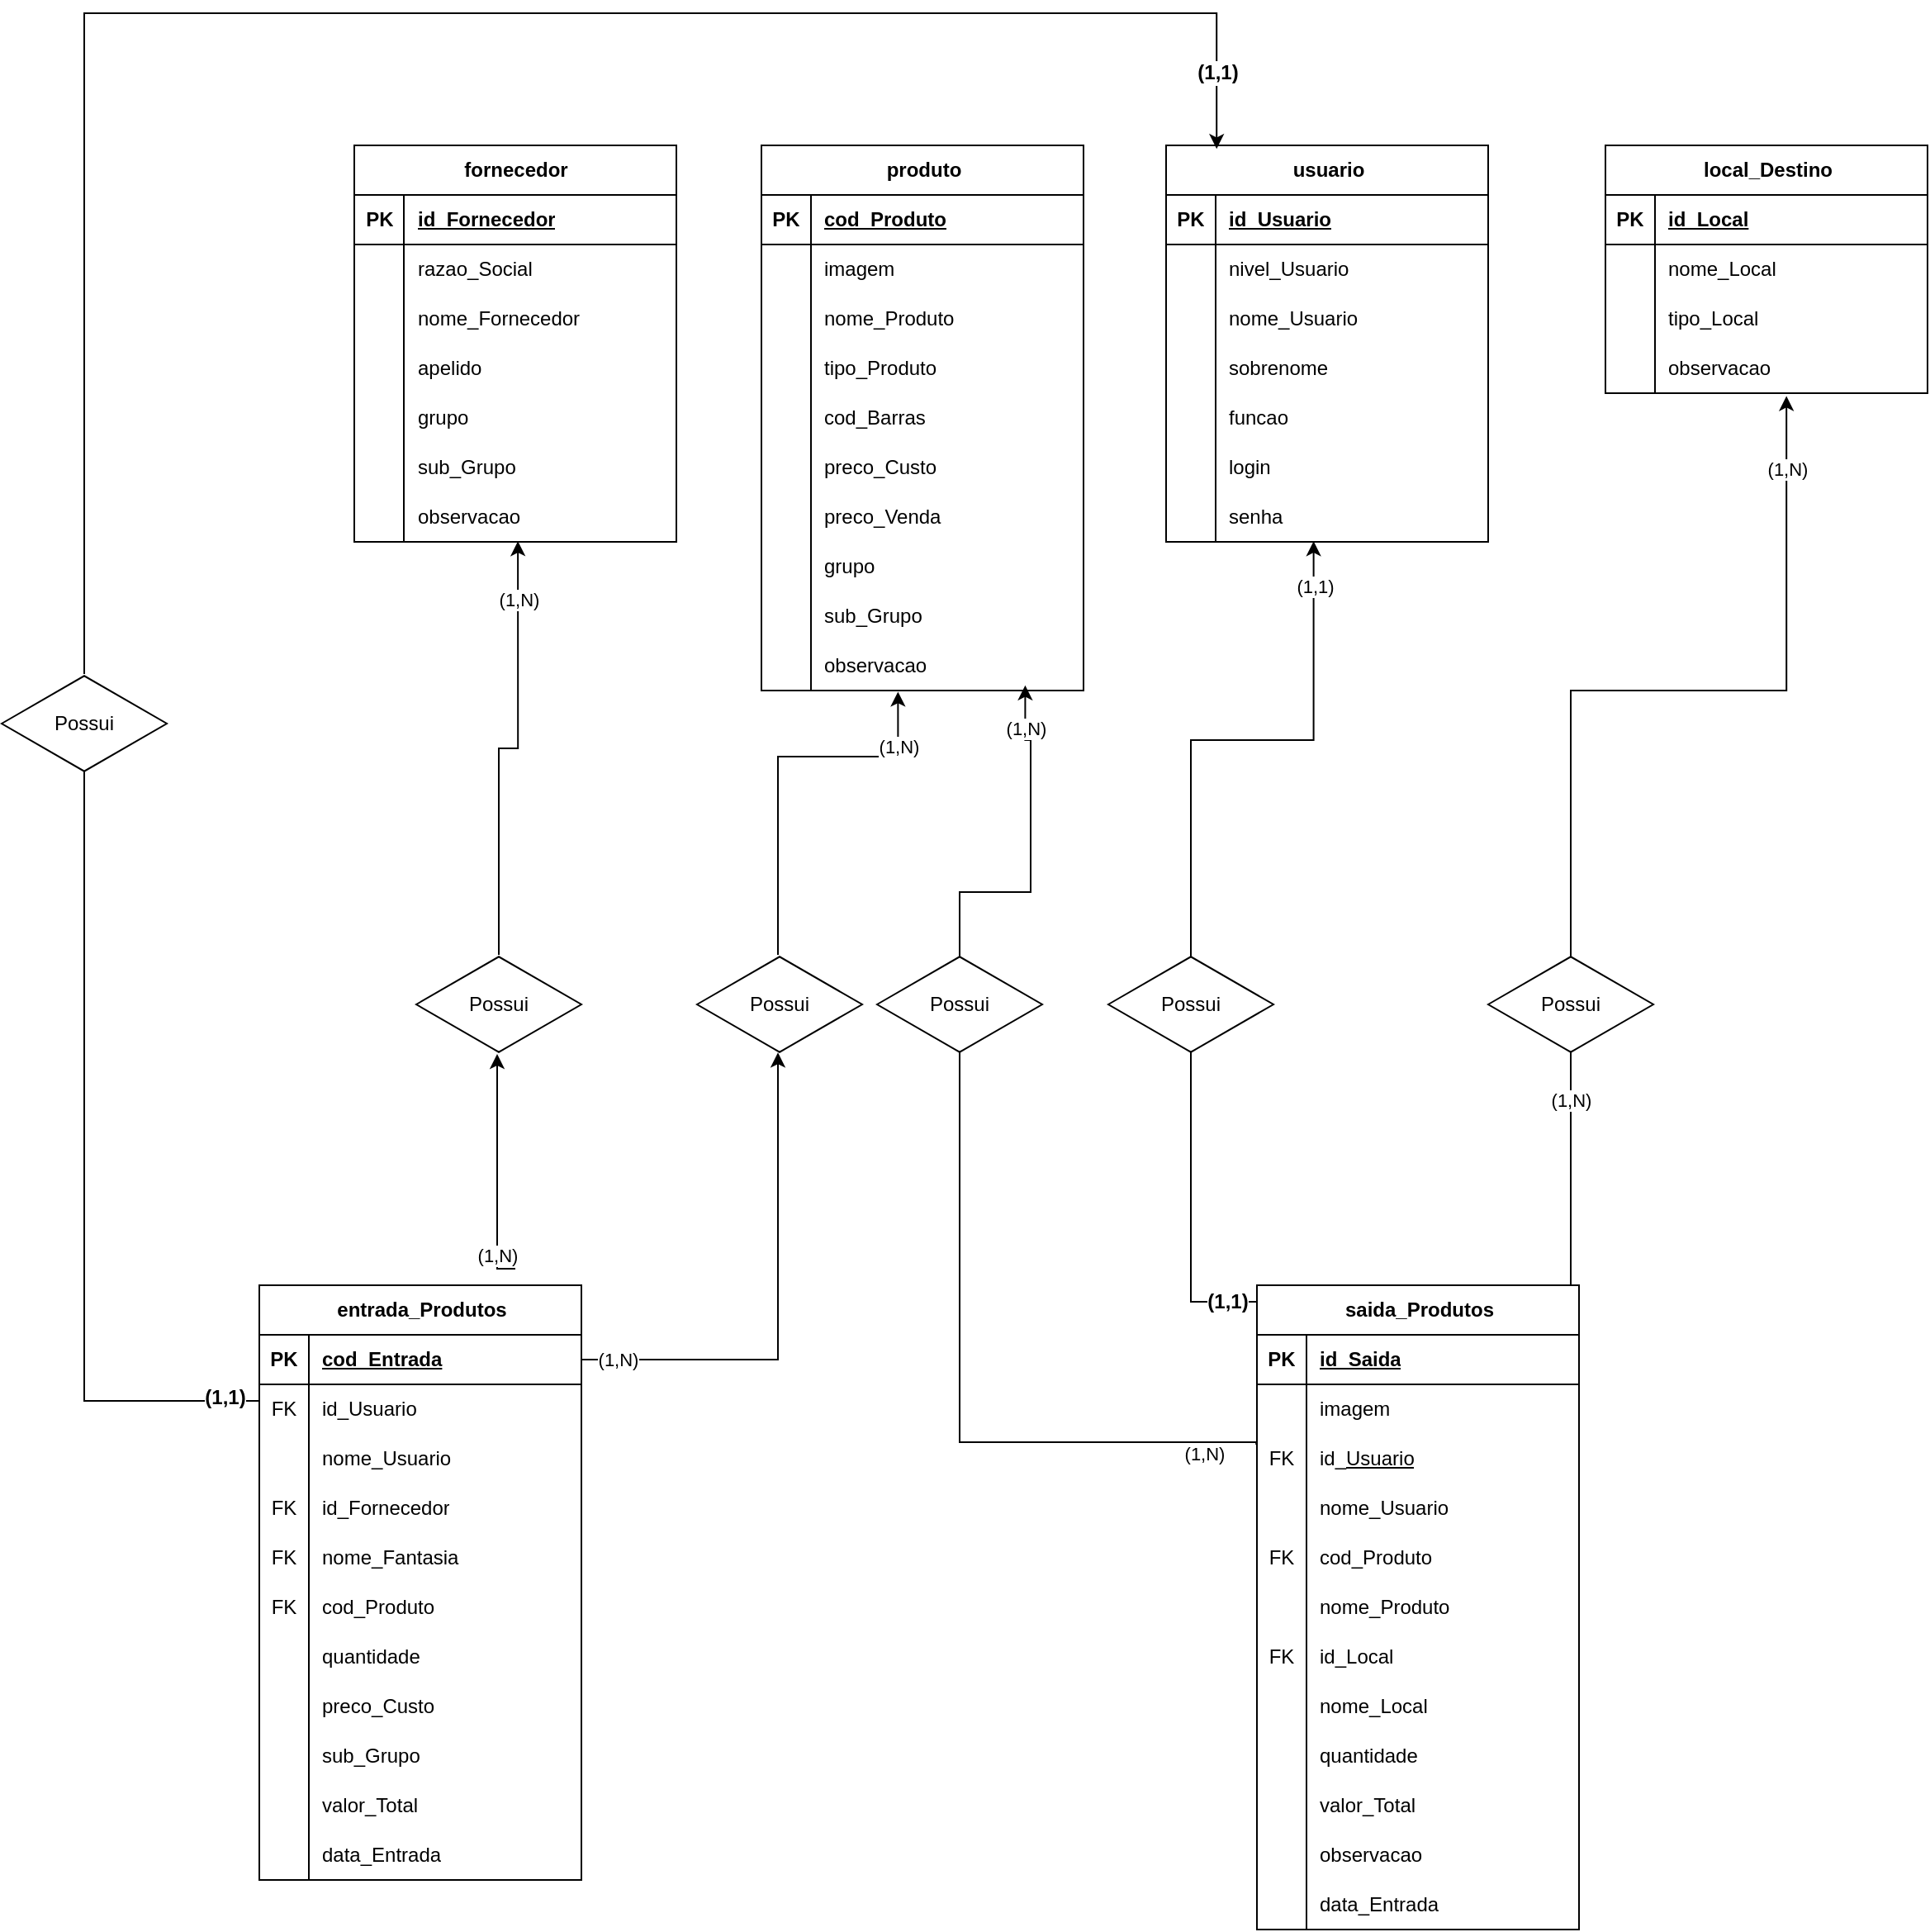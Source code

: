<mxfile version="24.7.17">
  <diagram id="C5RBs43oDa-KdzZeNtuy" name="Page-1">
    <mxGraphModel dx="2327" dy="1926" grid="1" gridSize="10" guides="1" tooltips="1" connect="1" arrows="1" fold="1" page="1" pageScale="1" pageWidth="827" pageHeight="1169" math="0" shadow="0">
      <root>
        <mxCell id="WIyWlLk6GJQsqaUBKTNV-0" />
        <mxCell id="WIyWlLk6GJQsqaUBKTNV-1" parent="WIyWlLk6GJQsqaUBKTNV-0" />
        <mxCell id="lKnoCKpCPk8ZHS4uRYBN-2" style="edgeStyle=orthogonalEdgeStyle;rounded=0;orthogonalLoop=1;jettySize=auto;html=1;entryX=0.458;entryY=0.986;entryDx=0;entryDy=0;entryPerimeter=0;" parent="WIyWlLk6GJQsqaUBKTNV-1" target="MutGoO2yw-I-D3ueIOyV-120" edge="1">
          <mxGeometry relative="1" as="geometry">
            <Array as="points">
              <mxPoint x="510" y="400" />
              <mxPoint x="510" y="60" />
              <mxPoint x="584" y="60" />
            </Array>
            <mxPoint x="680" y="400" as="sourcePoint" />
            <mxPoint x="510.091" y="-260" as="targetPoint" />
          </mxGeometry>
        </mxCell>
        <mxCell id="lKnoCKpCPk8ZHS4uRYBN-22" value="(1,1)" style="edgeLabel;html=1;align=center;verticalAlign=middle;resizable=0;points=[];" parent="lKnoCKpCPk8ZHS4uRYBN-2" vertex="1" connectable="0">
          <mxGeometry x="0.923" y="-3" relative="1" as="geometry">
            <mxPoint x="-3" as="offset" />
          </mxGeometry>
        </mxCell>
        <mxCell id="lKnoCKpCPk8ZHS4uRYBN-27" value="(1,N)" style="edgeLabel;html=1;align=center;verticalAlign=middle;resizable=0;points=[];" parent="lKnoCKpCPk8ZHS4uRYBN-2" vertex="1" connectable="0">
          <mxGeometry x="-0.92" relative="1" as="geometry">
            <mxPoint as="offset" />
          </mxGeometry>
        </mxCell>
        <mxCell id="MutGoO2yw-I-D3ueIOyV-222" value="(1,1)" style="edgeLabel;html=1;align=center;verticalAlign=middle;resizable=0;points=[];rounded=0;shadow=0;comic=0;strokeColor=default;fontFamily=Helvetica;fontSize=12;fontColor=default;fontStyle=1;autosize=0;fillColor=default;" vertex="1" connectable="0" parent="lKnoCKpCPk8ZHS4uRYBN-2">
          <mxGeometry x="-0.578" relative="1" as="geometry">
            <mxPoint as="offset" />
          </mxGeometry>
        </mxCell>
        <mxCell id="lKnoCKpCPk8ZHS4uRYBN-3" style="edgeStyle=orthogonalEdgeStyle;rounded=0;orthogonalLoop=1;jettySize=auto;html=1;exitX=0.685;exitY=0.007;exitDx=0;exitDy=0;entryX=0.562;entryY=1.058;entryDx=0;entryDy=0;entryPerimeter=0;exitPerimeter=0;" parent="WIyWlLk6GJQsqaUBKTNV-1" source="MutGoO2yw-I-D3ueIOyV-188" target="MutGoO2yw-I-D3ueIOyV-133" edge="1">
          <mxGeometry relative="1" as="geometry">
            <Array as="points">
              <mxPoint x="684" y="390" />
              <mxPoint x="740" y="390" />
              <mxPoint x="740" y="30" />
              <mxPoint x="870" y="30" />
            </Array>
            <mxPoint x="680" y="390" as="sourcePoint" />
            <mxPoint x="780" y="-279.909" as="targetPoint" />
          </mxGeometry>
        </mxCell>
        <mxCell id="lKnoCKpCPk8ZHS4uRYBN-25" value="(1,N)" style="edgeLabel;html=1;align=center;verticalAlign=middle;resizable=0;points=[];" parent="lKnoCKpCPk8ZHS4uRYBN-3" vertex="1" connectable="0">
          <mxGeometry x="0.878" relative="1" as="geometry">
            <mxPoint as="offset" />
          </mxGeometry>
        </mxCell>
        <mxCell id="lKnoCKpCPk8ZHS4uRYBN-26" value="(1,N)" style="edgeLabel;html=1;align=center;verticalAlign=middle;resizable=0;points=[];" parent="lKnoCKpCPk8ZHS4uRYBN-3" vertex="1" connectable="0">
          <mxGeometry x="-0.559" y="-2" relative="1" as="geometry">
            <mxPoint x="-2" y="-11" as="offset" />
          </mxGeometry>
        </mxCell>
        <mxCell id="lKnoCKpCPk8ZHS4uRYBN-4" style="edgeStyle=orthogonalEdgeStyle;rounded=0;orthogonalLoop=1;jettySize=auto;html=1;exitX=-0.002;exitY=0.217;exitDx=0;exitDy=0;exitPerimeter=0;entryX=0.819;entryY=0.895;entryDx=0;entryDy=0;entryPerimeter=0;" parent="WIyWlLk6GJQsqaUBKTNV-1" edge="1" target="MutGoO2yw-I-D3ueIOyV-98" source="MutGoO2yw-I-D3ueIOyV-195">
          <mxGeometry relative="1" as="geometry">
            <mxPoint x="721.04" y="442.59" as="sourcePoint" />
            <mxPoint x="418.87" y="60.0" as="targetPoint" />
            <Array as="points">
              <mxPoint x="550" y="485" />
              <mxPoint x="370" y="485" />
              <mxPoint x="370" y="152" />
              <mxPoint x="413" y="152" />
              <mxPoint x="413" y="60" />
              <mxPoint x="410" y="60" />
            </Array>
          </mxGeometry>
        </mxCell>
        <mxCell id="lKnoCKpCPk8ZHS4uRYBN-18" value="&lt;div&gt;&lt;br&gt;&lt;/div&gt;&lt;div&gt;&lt;br&gt;&lt;/div&gt;" style="edgeLabel;html=1;align=center;verticalAlign=middle;resizable=0;points=[];" parent="lKnoCKpCPk8ZHS4uRYBN-4" vertex="1" connectable="0">
          <mxGeometry x="-0.929" y="4" relative="1" as="geometry">
            <mxPoint as="offset" />
          </mxGeometry>
        </mxCell>
        <mxCell id="lKnoCKpCPk8ZHS4uRYBN-19" value="(1,N)" style="edgeLabel;html=1;align=center;verticalAlign=middle;resizable=0;points=[];" parent="lKnoCKpCPk8ZHS4uRYBN-4" vertex="1" connectable="0">
          <mxGeometry x="0.924" relative="1" as="geometry">
            <mxPoint as="offset" />
          </mxGeometry>
        </mxCell>
        <mxCell id="lKnoCKpCPk8ZHS4uRYBN-20" value="(1,N)" style="edgeLabel;html=1;align=center;verticalAlign=middle;resizable=0;points=[];" parent="lKnoCKpCPk8ZHS4uRYBN-4" vertex="1" connectable="0">
          <mxGeometry x="-0.927" y="7" relative="1" as="geometry">
            <mxPoint x="-8" as="offset" />
          </mxGeometry>
        </mxCell>
        <mxCell id="lKnoCKpCPk8ZHS4uRYBN-6" style="edgeStyle=orthogonalEdgeStyle;rounded=0;orthogonalLoop=1;jettySize=auto;html=1;entryX=0.508;entryY=0.986;entryDx=0;entryDy=0;entryPerimeter=0;" parent="WIyWlLk6GJQsqaUBKTNV-1" source="lKnoCKpCPk8ZHS4uRYBN-9" edge="1" target="MutGoO2yw-I-D3ueIOyV-63">
          <mxGeometry relative="1" as="geometry">
            <mxPoint x="70" y="190" as="sourcePoint" />
            <mxPoint x="90" y="90" as="targetPoint" />
            <Array as="points" />
          </mxGeometry>
        </mxCell>
        <mxCell id="lKnoCKpCPk8ZHS4uRYBN-11" value="(1,N)" style="edgeLabel;html=1;align=center;verticalAlign=middle;resizable=0;points=[];" parent="lKnoCKpCPk8ZHS4uRYBN-6" vertex="1" connectable="0">
          <mxGeometry x="0.727" relative="1" as="geometry">
            <mxPoint as="offset" />
          </mxGeometry>
        </mxCell>
        <mxCell id="lKnoCKpCPk8ZHS4uRYBN-7" style="edgeStyle=orthogonalEdgeStyle;rounded=0;orthogonalLoop=1;jettySize=auto;html=1;entryX=0.424;entryY=1.023;entryDx=0;entryDy=0;entryPerimeter=0;" parent="WIyWlLk6GJQsqaUBKTNV-1" source="lKnoCKpCPk8ZHS4uRYBN-13" target="MutGoO2yw-I-D3ueIOyV-98" edge="1">
          <mxGeometry relative="1" as="geometry">
            <mxPoint x="140" y="400" as="sourcePoint" />
            <mxPoint x="610" y="70" as="targetPoint" />
            <Array as="points">
              <mxPoint x="260" y="70" />
              <mxPoint x="333" y="70" />
            </Array>
          </mxGeometry>
        </mxCell>
        <mxCell id="lKnoCKpCPk8ZHS4uRYBN-15" value="(1,N)" style="edgeLabel;html=1;align=center;verticalAlign=middle;resizable=0;points=[];" parent="lKnoCKpCPk8ZHS4uRYBN-7" vertex="1" connectable="0">
          <mxGeometry x="0.713" relative="1" as="geometry">
            <mxPoint as="offset" />
          </mxGeometry>
        </mxCell>
        <mxCell id="lKnoCKpCPk8ZHS4uRYBN-10" value="" style="edgeStyle=orthogonalEdgeStyle;rounded=0;orthogonalLoop=1;jettySize=auto;html=1;exitX=0.5;exitY=0;exitDx=0;exitDy=0;" parent="WIyWlLk6GJQsqaUBKTNV-1" target="lKnoCKpCPk8ZHS4uRYBN-9" edge="1">
          <mxGeometry relative="1" as="geometry">
            <mxPoint x="101" y="380" as="sourcePoint" />
            <mxPoint x="99" y="89" as="targetPoint" />
            <Array as="points">
              <mxPoint x="90" y="380" />
            </Array>
          </mxGeometry>
        </mxCell>
        <mxCell id="lKnoCKpCPk8ZHS4uRYBN-12" value="(1,N)" style="edgeLabel;html=1;align=center;verticalAlign=middle;resizable=0;points=[];" parent="lKnoCKpCPk8ZHS4uRYBN-10" vertex="1" connectable="0">
          <mxGeometry x="-0.733" relative="1" as="geometry">
            <mxPoint as="offset" />
          </mxGeometry>
        </mxCell>
        <mxCell id="lKnoCKpCPk8ZHS4uRYBN-9" value="Possui" style="html=1;whiteSpace=wrap;aspect=fixed;shape=isoRectangle;" parent="WIyWlLk6GJQsqaUBKTNV-1" vertex="1">
          <mxGeometry x="41" y="190" width="100" height="60" as="geometry" />
        </mxCell>
        <mxCell id="lKnoCKpCPk8ZHS4uRYBN-14" value="" style="edgeStyle=orthogonalEdgeStyle;rounded=0;orthogonalLoop=1;jettySize=auto;html=1;exitX=1;exitY=0.5;exitDx=0;exitDy=0;entryX=0.49;entryY=0.986;entryDx=0;entryDy=0;entryPerimeter=0;" parent="WIyWlLk6GJQsqaUBKTNV-1" source="MutGoO2yw-I-D3ueIOyV-146" target="lKnoCKpCPk8ZHS4uRYBN-13" edge="1">
          <mxGeometry relative="1" as="geometry">
            <mxPoint x="161" y="400" as="sourcePoint" />
            <mxPoint x="294" y="90" as="targetPoint" />
            <Array as="points">
              <mxPoint x="260" y="435" />
            </Array>
          </mxGeometry>
        </mxCell>
        <mxCell id="lKnoCKpCPk8ZHS4uRYBN-16" value="(1,N)" style="edgeLabel;html=1;align=center;verticalAlign=middle;resizable=0;points=[];" parent="lKnoCKpCPk8ZHS4uRYBN-14" vertex="1" connectable="0">
          <mxGeometry x="-0.922" y="-2" relative="1" as="geometry">
            <mxPoint x="10" y="-2" as="offset" />
          </mxGeometry>
        </mxCell>
        <mxCell id="lKnoCKpCPk8ZHS4uRYBN-13" value="Possui" style="html=1;whiteSpace=wrap;aspect=fixed;shape=isoRectangle;" parent="WIyWlLk6GJQsqaUBKTNV-1" vertex="1">
          <mxGeometry x="211" y="190" width="100" height="60" as="geometry" />
        </mxCell>
        <mxCell id="lKnoCKpCPk8ZHS4uRYBN-17" value="Possui" style="html=1;whiteSpace=wrap;aspect=fixed;shape=isoRectangle;" parent="WIyWlLk6GJQsqaUBKTNV-1" vertex="1">
          <mxGeometry x="320" y="190" width="100" height="60" as="geometry" />
        </mxCell>
        <mxCell id="lKnoCKpCPk8ZHS4uRYBN-21" value="Possui" style="html=1;whiteSpace=wrap;aspect=fixed;shape=isoRectangle;" parent="WIyWlLk6GJQsqaUBKTNV-1" vertex="1">
          <mxGeometry x="460" y="190" width="100" height="60" as="geometry" />
        </mxCell>
        <mxCell id="lKnoCKpCPk8ZHS4uRYBN-23" value="Possui" style="html=1;whiteSpace=wrap;aspect=fixed;shape=isoRectangle;" parent="WIyWlLk6GJQsqaUBKTNV-1" vertex="1">
          <mxGeometry x="690" y="190" width="100" height="60" as="geometry" />
        </mxCell>
        <mxCell id="MutGoO2yw-I-D3ueIOyV-0" value="&lt;div&gt;fornecedor&lt;/div&gt;" style="shape=table;startSize=30;container=1;collapsible=1;childLayout=tableLayout;fixedRows=1;rowLines=0;fontStyle=1;align=center;resizeLast=1;html=1;rounded=0;shadow=0;comic=0;enumerate=0;moveCells=1;treeMoving=0;treeFolding=0;resizeHeight=0;resizeWidth=0;fixedWidth=0;autosize=0;movableLabel=0;top=1;bottom=1;right=1;swimlaneHead=1;swimlaneBody=1;horizontal=1;absoluteArcSize=0;columnLines=1;resizeLastRow=0;" vertex="1" parent="WIyWlLk6GJQsqaUBKTNV-1">
          <mxGeometry x="3.5" y="-300" width="195" height="240" as="geometry">
            <mxRectangle x="35" y="-110" width="100" height="30" as="alternateBounds" />
          </mxGeometry>
        </mxCell>
        <mxCell id="MutGoO2yw-I-D3ueIOyV-1" value="" style="shape=tableRow;horizontal=0;startSize=0;swimlaneHead=0;swimlaneBody=0;fillColor=none;collapsible=0;dropTarget=0;points=[[0,0.5],[1,0.5]];portConstraint=eastwest;top=0;left=0;right=0;bottom=1;" vertex="1" parent="MutGoO2yw-I-D3ueIOyV-0">
          <mxGeometry y="30" width="195" height="30" as="geometry" />
        </mxCell>
        <mxCell id="MutGoO2yw-I-D3ueIOyV-2" value="PK" style="shape=partialRectangle;connectable=0;fillColor=none;top=0;left=0;bottom=0;right=0;fontStyle=1;overflow=hidden;whiteSpace=wrap;html=1;" vertex="1" parent="MutGoO2yw-I-D3ueIOyV-1">
          <mxGeometry width="30" height="30" as="geometry">
            <mxRectangle width="30" height="30" as="alternateBounds" />
          </mxGeometry>
        </mxCell>
        <mxCell id="MutGoO2yw-I-D3ueIOyV-3" value="&lt;div&gt;id_Fornecedor&lt;/div&gt;" style="shape=partialRectangle;connectable=0;fillColor=none;top=0;left=0;bottom=0;right=0;align=left;spacingLeft=6;fontStyle=5;overflow=hidden;whiteSpace=wrap;html=1;" vertex="1" parent="MutGoO2yw-I-D3ueIOyV-1">
          <mxGeometry x="30" width="165" height="30" as="geometry">
            <mxRectangle width="165" height="30" as="alternateBounds" />
          </mxGeometry>
        </mxCell>
        <mxCell id="MutGoO2yw-I-D3ueIOyV-4" value="" style="shape=tableRow;horizontal=0;startSize=0;swimlaneHead=0;swimlaneBody=0;fillColor=none;collapsible=0;dropTarget=0;points=[[0,0.5],[1,0.5]];portConstraint=eastwest;top=0;left=0;right=0;bottom=0;" vertex="1" parent="MutGoO2yw-I-D3ueIOyV-0">
          <mxGeometry y="60" width="195" height="30" as="geometry" />
        </mxCell>
        <mxCell id="MutGoO2yw-I-D3ueIOyV-5" value="" style="shape=partialRectangle;connectable=0;fillColor=none;top=0;left=0;bottom=0;right=0;editable=1;overflow=hidden;whiteSpace=wrap;html=1;" vertex="1" parent="MutGoO2yw-I-D3ueIOyV-4">
          <mxGeometry width="30" height="30" as="geometry">
            <mxRectangle width="30" height="30" as="alternateBounds" />
          </mxGeometry>
        </mxCell>
        <mxCell id="MutGoO2yw-I-D3ueIOyV-6" value="razao_Social" style="shape=partialRectangle;connectable=0;fillColor=none;top=0;left=0;bottom=0;right=0;align=left;spacingLeft=6;overflow=hidden;whiteSpace=wrap;html=1;" vertex="1" parent="MutGoO2yw-I-D3ueIOyV-4">
          <mxGeometry x="30" width="165" height="30" as="geometry">
            <mxRectangle width="165" height="30" as="alternateBounds" />
          </mxGeometry>
        </mxCell>
        <mxCell id="MutGoO2yw-I-D3ueIOyV-7" value="" style="shape=tableRow;horizontal=0;startSize=0;swimlaneHead=0;swimlaneBody=0;fillColor=none;collapsible=0;dropTarget=0;points=[[0,0.5],[1,0.5]];portConstraint=eastwest;top=0;left=0;right=0;bottom=0;" vertex="1" parent="MutGoO2yw-I-D3ueIOyV-0">
          <mxGeometry y="90" width="195" height="30" as="geometry" />
        </mxCell>
        <mxCell id="MutGoO2yw-I-D3ueIOyV-8" value="" style="shape=partialRectangle;connectable=0;fillColor=none;top=0;left=0;bottom=0;right=0;editable=1;overflow=hidden;whiteSpace=wrap;html=1;" vertex="1" parent="MutGoO2yw-I-D3ueIOyV-7">
          <mxGeometry width="30" height="30" as="geometry">
            <mxRectangle width="30" height="30" as="alternateBounds" />
          </mxGeometry>
        </mxCell>
        <mxCell id="MutGoO2yw-I-D3ueIOyV-9" value="nome_Fornecedor" style="shape=partialRectangle;connectable=0;fillColor=none;top=0;left=0;bottom=0;right=0;align=left;spacingLeft=6;overflow=hidden;whiteSpace=wrap;html=1;rowspan=1;noLabel=0;" vertex="1" parent="MutGoO2yw-I-D3ueIOyV-7">
          <mxGeometry x="30" width="165" height="30" as="geometry">
            <mxRectangle width="165" height="30" as="alternateBounds" />
          </mxGeometry>
        </mxCell>
        <mxCell id="MutGoO2yw-I-D3ueIOyV-10" value="" style="shape=tableRow;horizontal=0;startSize=0;swimlaneHead=0;swimlaneBody=0;fillColor=none;collapsible=0;dropTarget=0;points=[[0,0.5],[1,0.5]];portConstraint=eastwest;top=0;left=0;right=0;bottom=0;absoluteArcSize=0;" vertex="1" parent="MutGoO2yw-I-D3ueIOyV-0">
          <mxGeometry y="120" width="195" height="30" as="geometry" />
        </mxCell>
        <mxCell id="MutGoO2yw-I-D3ueIOyV-11" value="" style="shape=partialRectangle;connectable=0;fillColor=none;top=0;left=0;bottom=0;right=0;editable=1;overflow=hidden;whiteSpace=wrap;html=1;" vertex="1" parent="MutGoO2yw-I-D3ueIOyV-10">
          <mxGeometry width="30" height="30" as="geometry">
            <mxRectangle width="30" height="30" as="alternateBounds" />
          </mxGeometry>
        </mxCell>
        <mxCell id="MutGoO2yw-I-D3ueIOyV-12" value="&lt;div&gt;apelido&lt;/div&gt;" style="shape=partialRectangle;connectable=0;fillColor=none;top=0;left=0;bottom=0;right=0;align=left;spacingLeft=6;overflow=hidden;whiteSpace=wrap;html=1;" vertex="1" parent="MutGoO2yw-I-D3ueIOyV-10">
          <mxGeometry x="30" width="165" height="30" as="geometry">
            <mxRectangle width="165" height="30" as="alternateBounds" />
          </mxGeometry>
        </mxCell>
        <mxCell id="MutGoO2yw-I-D3ueIOyV-57" style="shape=tableRow;horizontal=0;startSize=0;swimlaneHead=0;swimlaneBody=0;fillColor=none;collapsible=0;dropTarget=0;points=[[0,0.5],[1,0.5]];portConstraint=eastwest;top=0;left=0;right=0;bottom=0;absoluteArcSize=0;" vertex="1" parent="MutGoO2yw-I-D3ueIOyV-0">
          <mxGeometry y="150" width="195" height="30" as="geometry" />
        </mxCell>
        <mxCell id="MutGoO2yw-I-D3ueIOyV-58" style="shape=partialRectangle;connectable=0;fillColor=none;top=0;left=0;bottom=0;right=0;editable=1;overflow=hidden;whiteSpace=wrap;html=1;" vertex="1" parent="MutGoO2yw-I-D3ueIOyV-57">
          <mxGeometry width="30" height="30" as="geometry">
            <mxRectangle width="30" height="30" as="alternateBounds" />
          </mxGeometry>
        </mxCell>
        <mxCell id="MutGoO2yw-I-D3ueIOyV-59" value="grupo" style="shape=partialRectangle;connectable=0;fillColor=none;top=0;left=0;bottom=0;right=0;align=left;spacingLeft=6;overflow=hidden;whiteSpace=wrap;html=1;" vertex="1" parent="MutGoO2yw-I-D3ueIOyV-57">
          <mxGeometry x="30" width="165" height="30" as="geometry">
            <mxRectangle width="165" height="30" as="alternateBounds" />
          </mxGeometry>
        </mxCell>
        <mxCell id="MutGoO2yw-I-D3ueIOyV-60" style="shape=tableRow;horizontal=0;startSize=0;swimlaneHead=0;swimlaneBody=0;fillColor=none;collapsible=0;dropTarget=0;points=[[0,0.5],[1,0.5]];portConstraint=eastwest;top=0;left=0;right=0;bottom=0;absoluteArcSize=0;" vertex="1" parent="MutGoO2yw-I-D3ueIOyV-0">
          <mxGeometry y="180" width="195" height="30" as="geometry" />
        </mxCell>
        <mxCell id="MutGoO2yw-I-D3ueIOyV-61" style="shape=partialRectangle;connectable=0;fillColor=none;top=0;left=0;bottom=0;right=0;editable=1;overflow=hidden;whiteSpace=wrap;html=1;" vertex="1" parent="MutGoO2yw-I-D3ueIOyV-60">
          <mxGeometry width="30" height="30" as="geometry">
            <mxRectangle width="30" height="30" as="alternateBounds" />
          </mxGeometry>
        </mxCell>
        <mxCell id="MutGoO2yw-I-D3ueIOyV-62" value="&lt;div&gt;sub_Grupo&lt;/div&gt;" style="shape=partialRectangle;connectable=0;fillColor=none;top=0;left=0;bottom=0;right=0;align=left;spacingLeft=6;overflow=hidden;whiteSpace=wrap;html=1;" vertex="1" parent="MutGoO2yw-I-D3ueIOyV-60">
          <mxGeometry x="30" width="165" height="30" as="geometry">
            <mxRectangle width="165" height="30" as="alternateBounds" />
          </mxGeometry>
        </mxCell>
        <mxCell id="MutGoO2yw-I-D3ueIOyV-63" style="shape=tableRow;horizontal=0;startSize=0;swimlaneHead=0;swimlaneBody=0;fillColor=none;collapsible=0;dropTarget=0;points=[[0,0.5],[1,0.5]];portConstraint=eastwest;top=0;left=0;right=0;bottom=0;absoluteArcSize=0;" vertex="1" parent="MutGoO2yw-I-D3ueIOyV-0">
          <mxGeometry y="210" width="195" height="30" as="geometry" />
        </mxCell>
        <mxCell id="MutGoO2yw-I-D3ueIOyV-64" style="shape=partialRectangle;connectable=0;fillColor=none;top=0;left=0;bottom=0;right=0;editable=1;overflow=hidden;whiteSpace=wrap;html=1;" vertex="1" parent="MutGoO2yw-I-D3ueIOyV-63">
          <mxGeometry width="30" height="30" as="geometry">
            <mxRectangle width="30" height="30" as="alternateBounds" />
          </mxGeometry>
        </mxCell>
        <mxCell id="MutGoO2yw-I-D3ueIOyV-65" value="&lt;div&gt;observacao&lt;/div&gt;" style="shape=partialRectangle;connectable=0;fillColor=none;top=0;left=0;bottom=0;right=0;align=left;spacingLeft=6;overflow=hidden;whiteSpace=wrap;html=1;" vertex="1" parent="MutGoO2yw-I-D3ueIOyV-63">
          <mxGeometry x="30" width="165" height="30" as="geometry">
            <mxRectangle width="165" height="30" as="alternateBounds" />
          </mxGeometry>
        </mxCell>
        <mxCell id="MutGoO2yw-I-D3ueIOyV-69" value="&lt;div&gt;produto&lt;/div&gt;" style="shape=table;startSize=30;container=1;collapsible=1;childLayout=tableLayout;fixedRows=1;rowLines=0;fontStyle=1;align=center;resizeLast=1;html=1;rounded=0;shadow=0;comic=0;enumerate=0;moveCells=1;treeMoving=0;treeFolding=0;resizeHeight=0;resizeWidth=0;fixedWidth=0;autosize=0;movableLabel=0;top=1;bottom=1;right=1;swimlaneHead=1;swimlaneBody=1;horizontal=1;absoluteArcSize=0;columnLines=1;resizeLastRow=0;" vertex="1" parent="WIyWlLk6GJQsqaUBKTNV-1">
          <mxGeometry x="250" y="-300" width="195" height="330" as="geometry">
            <mxRectangle x="35" y="-110" width="100" height="30" as="alternateBounds" />
          </mxGeometry>
        </mxCell>
        <mxCell id="MutGoO2yw-I-D3ueIOyV-70" value="" style="shape=tableRow;horizontal=0;startSize=0;swimlaneHead=0;swimlaneBody=0;fillColor=none;collapsible=0;dropTarget=0;points=[[0,0.5],[1,0.5]];portConstraint=eastwest;top=0;left=0;right=0;bottom=1;" vertex="1" parent="MutGoO2yw-I-D3ueIOyV-69">
          <mxGeometry y="30" width="195" height="30" as="geometry" />
        </mxCell>
        <mxCell id="MutGoO2yw-I-D3ueIOyV-71" value="PK" style="shape=partialRectangle;connectable=0;fillColor=none;top=0;left=0;bottom=0;right=0;fontStyle=1;overflow=hidden;whiteSpace=wrap;html=1;" vertex="1" parent="MutGoO2yw-I-D3ueIOyV-70">
          <mxGeometry width="30" height="30" as="geometry">
            <mxRectangle width="30" height="30" as="alternateBounds" />
          </mxGeometry>
        </mxCell>
        <mxCell id="MutGoO2yw-I-D3ueIOyV-72" value="&lt;div&gt;cod_Produto&lt;/div&gt;" style="shape=partialRectangle;connectable=0;fillColor=none;top=0;left=0;bottom=0;right=0;align=left;spacingLeft=6;fontStyle=5;overflow=hidden;whiteSpace=wrap;html=1;" vertex="1" parent="MutGoO2yw-I-D3ueIOyV-70">
          <mxGeometry x="30" width="165" height="30" as="geometry">
            <mxRectangle width="165" height="30" as="alternateBounds" />
          </mxGeometry>
        </mxCell>
        <mxCell id="MutGoO2yw-I-D3ueIOyV-73" value="" style="shape=tableRow;horizontal=0;startSize=0;swimlaneHead=0;swimlaneBody=0;fillColor=none;collapsible=0;dropTarget=0;points=[[0,0.5],[1,0.5]];portConstraint=eastwest;top=0;left=0;right=0;bottom=0;" vertex="1" parent="MutGoO2yw-I-D3ueIOyV-69">
          <mxGeometry y="60" width="195" height="30" as="geometry" />
        </mxCell>
        <mxCell id="MutGoO2yw-I-D3ueIOyV-74" value="" style="shape=partialRectangle;connectable=0;fillColor=none;top=0;left=0;bottom=0;right=0;editable=1;overflow=hidden;whiteSpace=wrap;html=1;" vertex="1" parent="MutGoO2yw-I-D3ueIOyV-73">
          <mxGeometry width="30" height="30" as="geometry">
            <mxRectangle width="30" height="30" as="alternateBounds" />
          </mxGeometry>
        </mxCell>
        <mxCell id="MutGoO2yw-I-D3ueIOyV-75" value="imagem" style="shape=partialRectangle;connectable=0;fillColor=none;top=0;left=0;bottom=0;right=0;align=left;spacingLeft=6;overflow=hidden;whiteSpace=wrap;html=1;" vertex="1" parent="MutGoO2yw-I-D3ueIOyV-73">
          <mxGeometry x="30" width="165" height="30" as="geometry">
            <mxRectangle width="165" height="30" as="alternateBounds" />
          </mxGeometry>
        </mxCell>
        <mxCell id="MutGoO2yw-I-D3ueIOyV-76" value="" style="shape=tableRow;horizontal=0;startSize=0;swimlaneHead=0;swimlaneBody=0;fillColor=none;collapsible=0;dropTarget=0;points=[[0,0.5],[1,0.5]];portConstraint=eastwest;top=0;left=0;right=0;bottom=0;" vertex="1" parent="MutGoO2yw-I-D3ueIOyV-69">
          <mxGeometry y="90" width="195" height="30" as="geometry" />
        </mxCell>
        <mxCell id="MutGoO2yw-I-D3ueIOyV-77" value="" style="shape=partialRectangle;connectable=0;fillColor=none;top=0;left=0;bottom=0;right=0;editable=1;overflow=hidden;whiteSpace=wrap;html=1;" vertex="1" parent="MutGoO2yw-I-D3ueIOyV-76">
          <mxGeometry width="30" height="30" as="geometry">
            <mxRectangle width="30" height="30" as="alternateBounds" />
          </mxGeometry>
        </mxCell>
        <mxCell id="MutGoO2yw-I-D3ueIOyV-78" value="nome_Produto" style="shape=partialRectangle;connectable=0;fillColor=none;top=0;left=0;bottom=0;right=0;align=left;spacingLeft=6;overflow=hidden;whiteSpace=wrap;html=1;rowspan=1;noLabel=0;" vertex="1" parent="MutGoO2yw-I-D3ueIOyV-76">
          <mxGeometry x="30" width="165" height="30" as="geometry">
            <mxRectangle width="165" height="30" as="alternateBounds" />
          </mxGeometry>
        </mxCell>
        <mxCell id="MutGoO2yw-I-D3ueIOyV-79" value="" style="shape=tableRow;horizontal=0;startSize=0;swimlaneHead=0;swimlaneBody=0;fillColor=none;collapsible=0;dropTarget=0;points=[[0,0.5],[1,0.5]];portConstraint=eastwest;top=0;left=0;right=0;bottom=0;absoluteArcSize=0;" vertex="1" parent="MutGoO2yw-I-D3ueIOyV-69">
          <mxGeometry y="120" width="195" height="30" as="geometry" />
        </mxCell>
        <mxCell id="MutGoO2yw-I-D3ueIOyV-80" value="" style="shape=partialRectangle;connectable=0;fillColor=none;top=0;left=0;bottom=0;right=0;editable=1;overflow=hidden;whiteSpace=wrap;html=1;" vertex="1" parent="MutGoO2yw-I-D3ueIOyV-79">
          <mxGeometry width="30" height="30" as="geometry">
            <mxRectangle width="30" height="30" as="alternateBounds" />
          </mxGeometry>
        </mxCell>
        <mxCell id="MutGoO2yw-I-D3ueIOyV-81" value="tipo_Produto" style="shape=partialRectangle;connectable=0;fillColor=none;top=0;left=0;bottom=0;right=0;align=left;spacingLeft=6;overflow=hidden;whiteSpace=wrap;html=1;" vertex="1" parent="MutGoO2yw-I-D3ueIOyV-79">
          <mxGeometry x="30" width="165" height="30" as="geometry">
            <mxRectangle width="165" height="30" as="alternateBounds" />
          </mxGeometry>
        </mxCell>
        <mxCell id="MutGoO2yw-I-D3ueIOyV-82" style="shape=tableRow;horizontal=0;startSize=0;swimlaneHead=0;swimlaneBody=0;fillColor=none;collapsible=0;dropTarget=0;points=[[0,0.5],[1,0.5]];portConstraint=eastwest;top=0;left=0;right=0;bottom=0;absoluteArcSize=0;" vertex="1" parent="MutGoO2yw-I-D3ueIOyV-69">
          <mxGeometry y="150" width="195" height="30" as="geometry" />
        </mxCell>
        <mxCell id="MutGoO2yw-I-D3ueIOyV-83" style="shape=partialRectangle;connectable=0;fillColor=none;top=0;left=0;bottom=0;right=0;editable=1;overflow=hidden;whiteSpace=wrap;html=1;" vertex="1" parent="MutGoO2yw-I-D3ueIOyV-82">
          <mxGeometry width="30" height="30" as="geometry">
            <mxRectangle width="30" height="30" as="alternateBounds" />
          </mxGeometry>
        </mxCell>
        <mxCell id="MutGoO2yw-I-D3ueIOyV-84" value="cod_Barras" style="shape=partialRectangle;connectable=0;fillColor=none;top=0;left=0;bottom=0;right=0;align=left;spacingLeft=6;overflow=hidden;whiteSpace=wrap;html=1;" vertex="1" parent="MutGoO2yw-I-D3ueIOyV-82">
          <mxGeometry x="30" width="165" height="30" as="geometry">
            <mxRectangle width="165" height="30" as="alternateBounds" />
          </mxGeometry>
        </mxCell>
        <mxCell id="MutGoO2yw-I-D3ueIOyV-85" style="shape=tableRow;horizontal=0;startSize=0;swimlaneHead=0;swimlaneBody=0;fillColor=none;collapsible=0;dropTarget=0;points=[[0,0.5],[1,0.5]];portConstraint=eastwest;top=0;left=0;right=0;bottom=0;absoluteArcSize=0;" vertex="1" parent="MutGoO2yw-I-D3ueIOyV-69">
          <mxGeometry y="180" width="195" height="30" as="geometry" />
        </mxCell>
        <mxCell id="MutGoO2yw-I-D3ueIOyV-86" style="shape=partialRectangle;connectable=0;fillColor=none;top=0;left=0;bottom=0;right=0;editable=1;overflow=hidden;whiteSpace=wrap;html=1;" vertex="1" parent="MutGoO2yw-I-D3ueIOyV-85">
          <mxGeometry width="30" height="30" as="geometry">
            <mxRectangle width="30" height="30" as="alternateBounds" />
          </mxGeometry>
        </mxCell>
        <mxCell id="MutGoO2yw-I-D3ueIOyV-87" value="preco_Custo" style="shape=partialRectangle;connectable=0;fillColor=none;top=0;left=0;bottom=0;right=0;align=left;spacingLeft=6;overflow=hidden;whiteSpace=wrap;html=1;" vertex="1" parent="MutGoO2yw-I-D3ueIOyV-85">
          <mxGeometry x="30" width="165" height="30" as="geometry">
            <mxRectangle width="165" height="30" as="alternateBounds" />
          </mxGeometry>
        </mxCell>
        <mxCell id="MutGoO2yw-I-D3ueIOyV-88" style="shape=tableRow;horizontal=0;startSize=0;swimlaneHead=0;swimlaneBody=0;fillColor=none;collapsible=0;dropTarget=0;points=[[0,0.5],[1,0.5]];portConstraint=eastwest;top=0;left=0;right=0;bottom=0;absoluteArcSize=0;" vertex="1" parent="MutGoO2yw-I-D3ueIOyV-69">
          <mxGeometry y="210" width="195" height="30" as="geometry" />
        </mxCell>
        <mxCell id="MutGoO2yw-I-D3ueIOyV-89" style="shape=partialRectangle;connectable=0;fillColor=none;top=0;left=0;bottom=0;right=0;editable=1;overflow=hidden;whiteSpace=wrap;html=1;" vertex="1" parent="MutGoO2yw-I-D3ueIOyV-88">
          <mxGeometry width="30" height="30" as="geometry">
            <mxRectangle width="30" height="30" as="alternateBounds" />
          </mxGeometry>
        </mxCell>
        <mxCell id="MutGoO2yw-I-D3ueIOyV-90" value="preco_Venda" style="shape=partialRectangle;connectable=0;fillColor=none;top=0;left=0;bottom=0;right=0;align=left;spacingLeft=6;overflow=hidden;whiteSpace=wrap;html=1;" vertex="1" parent="MutGoO2yw-I-D3ueIOyV-88">
          <mxGeometry x="30" width="165" height="30" as="geometry">
            <mxRectangle width="165" height="30" as="alternateBounds" />
          </mxGeometry>
        </mxCell>
        <mxCell id="MutGoO2yw-I-D3ueIOyV-92" style="shape=tableRow;horizontal=0;startSize=0;swimlaneHead=0;swimlaneBody=0;fillColor=none;collapsible=0;dropTarget=0;points=[[0,0.5],[1,0.5]];portConstraint=eastwest;top=0;left=0;right=0;bottom=0;absoluteArcSize=0;" vertex="1" parent="MutGoO2yw-I-D3ueIOyV-69">
          <mxGeometry y="240" width="195" height="30" as="geometry" />
        </mxCell>
        <mxCell id="MutGoO2yw-I-D3ueIOyV-93" style="shape=partialRectangle;connectable=0;fillColor=none;top=0;left=0;bottom=0;right=0;editable=1;overflow=hidden;whiteSpace=wrap;html=1;" vertex="1" parent="MutGoO2yw-I-D3ueIOyV-92">
          <mxGeometry width="30" height="30" as="geometry">
            <mxRectangle width="30" height="30" as="alternateBounds" />
          </mxGeometry>
        </mxCell>
        <mxCell id="MutGoO2yw-I-D3ueIOyV-94" value="grupo" style="shape=partialRectangle;connectable=0;fillColor=none;top=0;left=0;bottom=0;right=0;align=left;spacingLeft=6;overflow=hidden;whiteSpace=wrap;html=1;" vertex="1" parent="MutGoO2yw-I-D3ueIOyV-92">
          <mxGeometry x="30" width="165" height="30" as="geometry">
            <mxRectangle width="165" height="30" as="alternateBounds" />
          </mxGeometry>
        </mxCell>
        <mxCell id="MutGoO2yw-I-D3ueIOyV-95" style="shape=tableRow;horizontal=0;startSize=0;swimlaneHead=0;swimlaneBody=0;fillColor=none;collapsible=0;dropTarget=0;points=[[0,0.5],[1,0.5]];portConstraint=eastwest;top=0;left=0;right=0;bottom=0;absoluteArcSize=0;" vertex="1" parent="MutGoO2yw-I-D3ueIOyV-69">
          <mxGeometry y="270" width="195" height="30" as="geometry" />
        </mxCell>
        <mxCell id="MutGoO2yw-I-D3ueIOyV-96" style="shape=partialRectangle;connectable=0;fillColor=none;top=0;left=0;bottom=0;right=0;editable=1;overflow=hidden;whiteSpace=wrap;html=1;" vertex="1" parent="MutGoO2yw-I-D3ueIOyV-95">
          <mxGeometry width="30" height="30" as="geometry">
            <mxRectangle width="30" height="30" as="alternateBounds" />
          </mxGeometry>
        </mxCell>
        <mxCell id="MutGoO2yw-I-D3ueIOyV-97" value="sub_Grupo" style="shape=partialRectangle;connectable=0;fillColor=none;top=0;left=0;bottom=0;right=0;align=left;spacingLeft=6;overflow=hidden;whiteSpace=wrap;html=1;" vertex="1" parent="MutGoO2yw-I-D3ueIOyV-95">
          <mxGeometry x="30" width="165" height="30" as="geometry">
            <mxRectangle width="165" height="30" as="alternateBounds" />
          </mxGeometry>
        </mxCell>
        <mxCell id="MutGoO2yw-I-D3ueIOyV-98" style="shape=tableRow;horizontal=0;startSize=0;swimlaneHead=0;swimlaneBody=0;fillColor=none;collapsible=0;dropTarget=0;points=[[0,0.5],[1,0.5]];portConstraint=eastwest;top=0;left=0;right=0;bottom=0;absoluteArcSize=0;" vertex="1" parent="MutGoO2yw-I-D3ueIOyV-69">
          <mxGeometry y="300" width="195" height="30" as="geometry" />
        </mxCell>
        <mxCell id="MutGoO2yw-I-D3ueIOyV-99" style="shape=partialRectangle;connectable=0;fillColor=none;top=0;left=0;bottom=0;right=0;editable=1;overflow=hidden;whiteSpace=wrap;html=1;" vertex="1" parent="MutGoO2yw-I-D3ueIOyV-98">
          <mxGeometry width="30" height="30" as="geometry">
            <mxRectangle width="30" height="30" as="alternateBounds" />
          </mxGeometry>
        </mxCell>
        <mxCell id="MutGoO2yw-I-D3ueIOyV-100" value="observacao" style="shape=partialRectangle;connectable=0;fillColor=none;top=0;left=0;bottom=0;right=0;align=left;spacingLeft=6;overflow=hidden;whiteSpace=wrap;html=1;" vertex="1" parent="MutGoO2yw-I-D3ueIOyV-98">
          <mxGeometry x="30" width="165" height="30" as="geometry">
            <mxRectangle width="165" height="30" as="alternateBounds" />
          </mxGeometry>
        </mxCell>
        <mxCell id="MutGoO2yw-I-D3ueIOyV-101" value="usuario" style="shape=table;startSize=30;container=1;collapsible=1;childLayout=tableLayout;fixedRows=1;rowLines=0;fontStyle=1;align=center;resizeLast=1;html=1;rounded=0;shadow=0;comic=0;enumerate=0;moveCells=1;treeMoving=0;treeFolding=0;resizeHeight=0;resizeWidth=0;fixedWidth=0;autosize=0;movableLabel=0;top=1;bottom=1;right=1;swimlaneHead=1;swimlaneBody=1;horizontal=1;absoluteArcSize=0;columnLines=1;resizeLastRow=0;" vertex="1" parent="WIyWlLk6GJQsqaUBKTNV-1">
          <mxGeometry x="495" y="-300" width="195" height="240" as="geometry">
            <mxRectangle x="35" y="-110" width="100" height="30" as="alternateBounds" />
          </mxGeometry>
        </mxCell>
        <mxCell id="MutGoO2yw-I-D3ueIOyV-102" value="" style="shape=tableRow;horizontal=0;startSize=0;swimlaneHead=0;swimlaneBody=0;fillColor=none;collapsible=0;dropTarget=0;points=[[0,0.5],[1,0.5]];portConstraint=eastwest;top=0;left=0;right=0;bottom=1;" vertex="1" parent="MutGoO2yw-I-D3ueIOyV-101">
          <mxGeometry y="30" width="195" height="30" as="geometry" />
        </mxCell>
        <mxCell id="MutGoO2yw-I-D3ueIOyV-103" value="PK" style="shape=partialRectangle;connectable=0;fillColor=none;top=0;left=0;bottom=0;right=0;fontStyle=1;overflow=hidden;whiteSpace=wrap;html=1;" vertex="1" parent="MutGoO2yw-I-D3ueIOyV-102">
          <mxGeometry width="30" height="30" as="geometry">
            <mxRectangle width="30" height="30" as="alternateBounds" />
          </mxGeometry>
        </mxCell>
        <mxCell id="MutGoO2yw-I-D3ueIOyV-104" value="&lt;div&gt;id_Usuario&lt;/div&gt;" style="shape=partialRectangle;connectable=0;fillColor=none;top=0;left=0;bottom=0;right=0;align=left;spacingLeft=6;fontStyle=5;overflow=hidden;whiteSpace=wrap;html=1;" vertex="1" parent="MutGoO2yw-I-D3ueIOyV-102">
          <mxGeometry x="30" width="165" height="30" as="geometry">
            <mxRectangle width="165" height="30" as="alternateBounds" />
          </mxGeometry>
        </mxCell>
        <mxCell id="MutGoO2yw-I-D3ueIOyV-105" value="" style="shape=tableRow;horizontal=0;startSize=0;swimlaneHead=0;swimlaneBody=0;fillColor=none;collapsible=0;dropTarget=0;points=[[0,0.5],[1,0.5]];portConstraint=eastwest;top=0;left=0;right=0;bottom=0;" vertex="1" parent="MutGoO2yw-I-D3ueIOyV-101">
          <mxGeometry y="60" width="195" height="30" as="geometry" />
        </mxCell>
        <mxCell id="MutGoO2yw-I-D3ueIOyV-106" value="" style="shape=partialRectangle;connectable=0;fillColor=none;top=0;left=0;bottom=0;right=0;editable=1;overflow=hidden;whiteSpace=wrap;html=1;" vertex="1" parent="MutGoO2yw-I-D3ueIOyV-105">
          <mxGeometry width="30" height="30" as="geometry">
            <mxRectangle width="30" height="30" as="alternateBounds" />
          </mxGeometry>
        </mxCell>
        <mxCell id="MutGoO2yw-I-D3ueIOyV-107" value="nivel_Usuario" style="shape=partialRectangle;connectable=0;fillColor=none;top=0;left=0;bottom=0;right=0;align=left;spacingLeft=6;overflow=hidden;whiteSpace=wrap;html=1;" vertex="1" parent="MutGoO2yw-I-D3ueIOyV-105">
          <mxGeometry x="30" width="165" height="30" as="geometry">
            <mxRectangle width="165" height="30" as="alternateBounds" />
          </mxGeometry>
        </mxCell>
        <mxCell id="MutGoO2yw-I-D3ueIOyV-108" value="" style="shape=tableRow;horizontal=0;startSize=0;swimlaneHead=0;swimlaneBody=0;fillColor=none;collapsible=0;dropTarget=0;points=[[0,0.5],[1,0.5]];portConstraint=eastwest;top=0;left=0;right=0;bottom=0;" vertex="1" parent="MutGoO2yw-I-D3ueIOyV-101">
          <mxGeometry y="90" width="195" height="30" as="geometry" />
        </mxCell>
        <mxCell id="MutGoO2yw-I-D3ueIOyV-109" value="" style="shape=partialRectangle;connectable=0;fillColor=none;top=0;left=0;bottom=0;right=0;editable=1;overflow=hidden;whiteSpace=wrap;html=1;" vertex="1" parent="MutGoO2yw-I-D3ueIOyV-108">
          <mxGeometry width="30" height="30" as="geometry">
            <mxRectangle width="30" height="30" as="alternateBounds" />
          </mxGeometry>
        </mxCell>
        <mxCell id="MutGoO2yw-I-D3ueIOyV-110" value="nome_Usuario" style="shape=partialRectangle;connectable=0;fillColor=none;top=0;left=0;bottom=0;right=0;align=left;spacingLeft=6;overflow=hidden;whiteSpace=wrap;html=1;rowspan=1;noLabel=0;" vertex="1" parent="MutGoO2yw-I-D3ueIOyV-108">
          <mxGeometry x="30" width="165" height="30" as="geometry">
            <mxRectangle width="165" height="30" as="alternateBounds" />
          </mxGeometry>
        </mxCell>
        <mxCell id="MutGoO2yw-I-D3ueIOyV-111" value="" style="shape=tableRow;horizontal=0;startSize=0;swimlaneHead=0;swimlaneBody=0;fillColor=none;collapsible=0;dropTarget=0;points=[[0,0.5],[1,0.5]];portConstraint=eastwest;top=0;left=0;right=0;bottom=0;absoluteArcSize=0;" vertex="1" parent="MutGoO2yw-I-D3ueIOyV-101">
          <mxGeometry y="120" width="195" height="30" as="geometry" />
        </mxCell>
        <mxCell id="MutGoO2yw-I-D3ueIOyV-112" value="" style="shape=partialRectangle;connectable=0;fillColor=none;top=0;left=0;bottom=0;right=0;editable=1;overflow=hidden;whiteSpace=wrap;html=1;" vertex="1" parent="MutGoO2yw-I-D3ueIOyV-111">
          <mxGeometry width="30" height="30" as="geometry">
            <mxRectangle width="30" height="30" as="alternateBounds" />
          </mxGeometry>
        </mxCell>
        <mxCell id="MutGoO2yw-I-D3ueIOyV-113" value="sobrenome" style="shape=partialRectangle;connectable=0;fillColor=none;top=0;left=0;bottom=0;right=0;align=left;spacingLeft=6;overflow=hidden;whiteSpace=wrap;html=1;" vertex="1" parent="MutGoO2yw-I-D3ueIOyV-111">
          <mxGeometry x="30" width="165" height="30" as="geometry">
            <mxRectangle width="165" height="30" as="alternateBounds" />
          </mxGeometry>
        </mxCell>
        <mxCell id="MutGoO2yw-I-D3ueIOyV-114" style="shape=tableRow;horizontal=0;startSize=0;swimlaneHead=0;swimlaneBody=0;fillColor=none;collapsible=0;dropTarget=0;points=[[0,0.5],[1,0.5]];portConstraint=eastwest;top=0;left=0;right=0;bottom=0;absoluteArcSize=0;" vertex="1" parent="MutGoO2yw-I-D3ueIOyV-101">
          <mxGeometry y="150" width="195" height="30" as="geometry" />
        </mxCell>
        <mxCell id="MutGoO2yw-I-D3ueIOyV-115" style="shape=partialRectangle;connectable=0;fillColor=none;top=0;left=0;bottom=0;right=0;editable=1;overflow=hidden;whiteSpace=wrap;html=1;" vertex="1" parent="MutGoO2yw-I-D3ueIOyV-114">
          <mxGeometry width="30" height="30" as="geometry">
            <mxRectangle width="30" height="30" as="alternateBounds" />
          </mxGeometry>
        </mxCell>
        <mxCell id="MutGoO2yw-I-D3ueIOyV-116" value="funcao" style="shape=partialRectangle;connectable=0;fillColor=none;top=0;left=0;bottom=0;right=0;align=left;spacingLeft=6;overflow=hidden;whiteSpace=wrap;html=1;" vertex="1" parent="MutGoO2yw-I-D3ueIOyV-114">
          <mxGeometry x="30" width="165" height="30" as="geometry">
            <mxRectangle width="165" height="30" as="alternateBounds" />
          </mxGeometry>
        </mxCell>
        <mxCell id="MutGoO2yw-I-D3ueIOyV-117" style="shape=tableRow;horizontal=0;startSize=0;swimlaneHead=0;swimlaneBody=0;fillColor=none;collapsible=0;dropTarget=0;points=[[0,0.5],[1,0.5]];portConstraint=eastwest;top=0;left=0;right=0;bottom=0;absoluteArcSize=0;" vertex="1" parent="MutGoO2yw-I-D3ueIOyV-101">
          <mxGeometry y="180" width="195" height="30" as="geometry" />
        </mxCell>
        <mxCell id="MutGoO2yw-I-D3ueIOyV-118" style="shape=partialRectangle;connectable=0;fillColor=none;top=0;left=0;bottom=0;right=0;editable=1;overflow=hidden;whiteSpace=wrap;html=1;" vertex="1" parent="MutGoO2yw-I-D3ueIOyV-117">
          <mxGeometry width="30" height="30" as="geometry">
            <mxRectangle width="30" height="30" as="alternateBounds" />
          </mxGeometry>
        </mxCell>
        <mxCell id="MutGoO2yw-I-D3ueIOyV-119" value="login" style="shape=partialRectangle;connectable=0;fillColor=none;top=0;left=0;bottom=0;right=0;align=left;spacingLeft=6;overflow=hidden;whiteSpace=wrap;html=1;" vertex="1" parent="MutGoO2yw-I-D3ueIOyV-117">
          <mxGeometry x="30" width="165" height="30" as="geometry">
            <mxRectangle width="165" height="30" as="alternateBounds" />
          </mxGeometry>
        </mxCell>
        <mxCell id="MutGoO2yw-I-D3ueIOyV-120" style="shape=tableRow;horizontal=0;startSize=0;swimlaneHead=0;swimlaneBody=0;fillColor=none;collapsible=0;dropTarget=0;points=[[0,0.5],[1,0.5]];portConstraint=eastwest;top=0;left=0;right=0;bottom=0;absoluteArcSize=0;" vertex="1" parent="MutGoO2yw-I-D3ueIOyV-101">
          <mxGeometry y="210" width="195" height="30" as="geometry" />
        </mxCell>
        <mxCell id="MutGoO2yw-I-D3ueIOyV-121" style="shape=partialRectangle;connectable=0;fillColor=none;top=0;left=0;bottom=0;right=0;editable=1;overflow=hidden;whiteSpace=wrap;html=1;" vertex="1" parent="MutGoO2yw-I-D3ueIOyV-120">
          <mxGeometry width="30" height="30" as="geometry">
            <mxRectangle width="30" height="30" as="alternateBounds" />
          </mxGeometry>
        </mxCell>
        <mxCell id="MutGoO2yw-I-D3ueIOyV-122" value="&lt;div&gt;senha&lt;/div&gt;" style="shape=partialRectangle;connectable=0;fillColor=none;top=0;left=0;bottom=0;right=0;align=left;spacingLeft=6;overflow=hidden;whiteSpace=wrap;html=1;" vertex="1" parent="MutGoO2yw-I-D3ueIOyV-120">
          <mxGeometry x="30" width="165" height="30" as="geometry">
            <mxRectangle width="165" height="30" as="alternateBounds" />
          </mxGeometry>
        </mxCell>
        <mxCell id="MutGoO2yw-I-D3ueIOyV-123" value="local_Destino" style="shape=table;startSize=30;container=1;collapsible=1;childLayout=tableLayout;fixedRows=1;rowLines=0;fontStyle=1;align=center;resizeLast=1;html=1;rounded=0;shadow=0;comic=0;enumerate=0;moveCells=1;treeMoving=0;treeFolding=0;resizeHeight=0;resizeWidth=0;fixedWidth=0;autosize=0;movableLabel=0;top=1;bottom=1;right=1;swimlaneHead=1;swimlaneBody=1;horizontal=1;absoluteArcSize=0;columnLines=1;resizeLastRow=0;" vertex="1" parent="WIyWlLk6GJQsqaUBKTNV-1">
          <mxGeometry x="761" y="-300" width="195" height="150" as="geometry">
            <mxRectangle x="35" y="-110" width="100" height="30" as="alternateBounds" />
          </mxGeometry>
        </mxCell>
        <mxCell id="MutGoO2yw-I-D3ueIOyV-124" value="" style="shape=tableRow;horizontal=0;startSize=0;swimlaneHead=0;swimlaneBody=0;fillColor=none;collapsible=0;dropTarget=0;points=[[0,0.5],[1,0.5]];portConstraint=eastwest;top=0;left=0;right=0;bottom=1;" vertex="1" parent="MutGoO2yw-I-D3ueIOyV-123">
          <mxGeometry y="30" width="195" height="30" as="geometry" />
        </mxCell>
        <mxCell id="MutGoO2yw-I-D3ueIOyV-125" value="PK" style="shape=partialRectangle;connectable=0;fillColor=none;top=0;left=0;bottom=0;right=0;fontStyle=1;overflow=hidden;whiteSpace=wrap;html=1;" vertex="1" parent="MutGoO2yw-I-D3ueIOyV-124">
          <mxGeometry width="30" height="30" as="geometry">
            <mxRectangle width="30" height="30" as="alternateBounds" />
          </mxGeometry>
        </mxCell>
        <mxCell id="MutGoO2yw-I-D3ueIOyV-126" value="&lt;div&gt;id_Local&lt;/div&gt;" style="shape=partialRectangle;connectable=0;fillColor=none;top=0;left=0;bottom=0;right=0;align=left;spacingLeft=6;fontStyle=5;overflow=hidden;whiteSpace=wrap;html=1;" vertex="1" parent="MutGoO2yw-I-D3ueIOyV-124">
          <mxGeometry x="30" width="165" height="30" as="geometry">
            <mxRectangle width="165" height="30" as="alternateBounds" />
          </mxGeometry>
        </mxCell>
        <mxCell id="MutGoO2yw-I-D3ueIOyV-127" value="" style="shape=tableRow;horizontal=0;startSize=0;swimlaneHead=0;swimlaneBody=0;fillColor=none;collapsible=0;dropTarget=0;points=[[0,0.5],[1,0.5]];portConstraint=eastwest;top=0;left=0;right=0;bottom=0;" vertex="1" parent="MutGoO2yw-I-D3ueIOyV-123">
          <mxGeometry y="60" width="195" height="30" as="geometry" />
        </mxCell>
        <mxCell id="MutGoO2yw-I-D3ueIOyV-128" value="" style="shape=partialRectangle;connectable=0;fillColor=none;top=0;left=0;bottom=0;right=0;editable=1;overflow=hidden;whiteSpace=wrap;html=1;" vertex="1" parent="MutGoO2yw-I-D3ueIOyV-127">
          <mxGeometry width="30" height="30" as="geometry">
            <mxRectangle width="30" height="30" as="alternateBounds" />
          </mxGeometry>
        </mxCell>
        <mxCell id="MutGoO2yw-I-D3ueIOyV-129" value="nome_Local" style="shape=partialRectangle;connectable=0;fillColor=none;top=0;left=0;bottom=0;right=0;align=left;spacingLeft=6;overflow=hidden;whiteSpace=wrap;html=1;" vertex="1" parent="MutGoO2yw-I-D3ueIOyV-127">
          <mxGeometry x="30" width="165" height="30" as="geometry">
            <mxRectangle width="165" height="30" as="alternateBounds" />
          </mxGeometry>
        </mxCell>
        <mxCell id="MutGoO2yw-I-D3ueIOyV-130" value="" style="shape=tableRow;horizontal=0;startSize=0;swimlaneHead=0;swimlaneBody=0;fillColor=none;collapsible=0;dropTarget=0;points=[[0,0.5],[1,0.5]];portConstraint=eastwest;top=0;left=0;right=0;bottom=0;" vertex="1" parent="MutGoO2yw-I-D3ueIOyV-123">
          <mxGeometry y="90" width="195" height="30" as="geometry" />
        </mxCell>
        <mxCell id="MutGoO2yw-I-D3ueIOyV-131" value="" style="shape=partialRectangle;connectable=0;fillColor=none;top=0;left=0;bottom=0;right=0;editable=1;overflow=hidden;whiteSpace=wrap;html=1;" vertex="1" parent="MutGoO2yw-I-D3ueIOyV-130">
          <mxGeometry width="30" height="30" as="geometry">
            <mxRectangle width="30" height="30" as="alternateBounds" />
          </mxGeometry>
        </mxCell>
        <mxCell id="MutGoO2yw-I-D3ueIOyV-132" value="tipo_Local" style="shape=partialRectangle;connectable=0;fillColor=none;top=0;left=0;bottom=0;right=0;align=left;spacingLeft=6;overflow=hidden;whiteSpace=wrap;html=1;rowspan=1;noLabel=0;" vertex="1" parent="MutGoO2yw-I-D3ueIOyV-130">
          <mxGeometry x="30" width="165" height="30" as="geometry">
            <mxRectangle width="165" height="30" as="alternateBounds" />
          </mxGeometry>
        </mxCell>
        <mxCell id="MutGoO2yw-I-D3ueIOyV-133" value="" style="shape=tableRow;horizontal=0;startSize=0;swimlaneHead=0;swimlaneBody=0;fillColor=none;collapsible=0;dropTarget=0;points=[[0,0.5],[1,0.5]];portConstraint=eastwest;top=0;left=0;right=0;bottom=0;absoluteArcSize=0;" vertex="1" parent="MutGoO2yw-I-D3ueIOyV-123">
          <mxGeometry y="120" width="195" height="30" as="geometry" />
        </mxCell>
        <mxCell id="MutGoO2yw-I-D3ueIOyV-134" value="" style="shape=partialRectangle;connectable=0;fillColor=none;top=0;left=0;bottom=0;right=0;editable=1;overflow=hidden;whiteSpace=wrap;html=1;" vertex="1" parent="MutGoO2yw-I-D3ueIOyV-133">
          <mxGeometry width="30" height="30" as="geometry">
            <mxRectangle width="30" height="30" as="alternateBounds" />
          </mxGeometry>
        </mxCell>
        <mxCell id="MutGoO2yw-I-D3ueIOyV-135" value="&lt;div&gt;observacao&lt;/div&gt;" style="shape=partialRectangle;connectable=0;fillColor=none;top=0;left=0;bottom=0;right=0;align=left;spacingLeft=6;overflow=hidden;whiteSpace=wrap;html=1;" vertex="1" parent="MutGoO2yw-I-D3ueIOyV-133">
          <mxGeometry x="30" width="165" height="30" as="geometry">
            <mxRectangle width="165" height="30" as="alternateBounds" />
          </mxGeometry>
        </mxCell>
        <mxCell id="MutGoO2yw-I-D3ueIOyV-145" value="&lt;div&gt;entrada_Produtos&lt;/div&gt;" style="shape=table;startSize=30;container=1;collapsible=1;childLayout=tableLayout;fixedRows=1;rowLines=0;fontStyle=1;align=center;resizeLast=1;html=1;rounded=0;shadow=0;comic=0;enumerate=0;moveCells=1;treeMoving=0;treeFolding=0;resizeHeight=0;resizeWidth=0;fixedWidth=0;autosize=0;movableLabel=0;top=1;bottom=1;right=1;swimlaneHead=1;swimlaneBody=1;horizontal=1;absoluteArcSize=0;columnLines=1;resizeLastRow=0;" vertex="1" parent="WIyWlLk6GJQsqaUBKTNV-1">
          <mxGeometry x="-54" y="390" width="195" height="360" as="geometry">
            <mxRectangle x="35" y="-110" width="100" height="30" as="alternateBounds" />
          </mxGeometry>
        </mxCell>
        <mxCell id="MutGoO2yw-I-D3ueIOyV-146" value="" style="shape=tableRow;horizontal=0;startSize=0;swimlaneHead=0;swimlaneBody=0;fillColor=none;collapsible=0;dropTarget=0;points=[[0,0.5],[1,0.5]];portConstraint=eastwest;top=0;left=0;right=0;bottom=1;" vertex="1" parent="MutGoO2yw-I-D3ueIOyV-145">
          <mxGeometry y="30" width="195" height="30" as="geometry" />
        </mxCell>
        <mxCell id="MutGoO2yw-I-D3ueIOyV-147" value="PK" style="shape=partialRectangle;connectable=0;fillColor=none;top=0;left=0;bottom=0;right=0;fontStyle=1;overflow=hidden;whiteSpace=wrap;html=1;" vertex="1" parent="MutGoO2yw-I-D3ueIOyV-146">
          <mxGeometry width="30" height="30" as="geometry">
            <mxRectangle width="30" height="30" as="alternateBounds" />
          </mxGeometry>
        </mxCell>
        <mxCell id="MutGoO2yw-I-D3ueIOyV-148" value="&lt;div&gt;cod_Entrada&lt;/div&gt;" style="shape=partialRectangle;connectable=0;fillColor=none;top=0;left=0;bottom=0;right=0;align=left;spacingLeft=6;fontStyle=5;overflow=hidden;whiteSpace=wrap;html=1;" vertex="1" parent="MutGoO2yw-I-D3ueIOyV-146">
          <mxGeometry x="30" width="165" height="30" as="geometry">
            <mxRectangle width="165" height="30" as="alternateBounds" />
          </mxGeometry>
        </mxCell>
        <mxCell id="MutGoO2yw-I-D3ueIOyV-149" value="" style="shape=tableRow;horizontal=0;startSize=0;swimlaneHead=0;swimlaneBody=0;fillColor=none;collapsible=0;dropTarget=0;points=[[0,0.5],[1,0.5]];portConstraint=eastwest;top=0;left=0;right=0;bottom=0;" vertex="1" parent="MutGoO2yw-I-D3ueIOyV-145">
          <mxGeometry y="60" width="195" height="30" as="geometry" />
        </mxCell>
        <mxCell id="MutGoO2yw-I-D3ueIOyV-150" value="FK" style="shape=partialRectangle;connectable=0;fillColor=none;top=0;left=0;bottom=0;right=0;editable=1;overflow=hidden;whiteSpace=wrap;html=1;" vertex="1" parent="MutGoO2yw-I-D3ueIOyV-149">
          <mxGeometry width="30" height="30" as="geometry">
            <mxRectangle width="30" height="30" as="alternateBounds" />
          </mxGeometry>
        </mxCell>
        <mxCell id="MutGoO2yw-I-D3ueIOyV-151" value="id_Usuario" style="shape=partialRectangle;connectable=0;fillColor=none;top=0;left=0;bottom=0;right=0;align=left;spacingLeft=6;overflow=hidden;whiteSpace=wrap;html=1;" vertex="1" parent="MutGoO2yw-I-D3ueIOyV-149">
          <mxGeometry x="30" width="165" height="30" as="geometry">
            <mxRectangle width="165" height="30" as="alternateBounds" />
          </mxGeometry>
        </mxCell>
        <mxCell id="MutGoO2yw-I-D3ueIOyV-152" value="" style="shape=tableRow;horizontal=0;startSize=0;swimlaneHead=0;swimlaneBody=0;fillColor=none;collapsible=0;dropTarget=0;points=[[0,0.5],[1,0.5]];portConstraint=eastwest;top=0;left=0;right=0;bottom=0;" vertex="1" parent="MutGoO2yw-I-D3ueIOyV-145">
          <mxGeometry y="90" width="195" height="30" as="geometry" />
        </mxCell>
        <mxCell id="MutGoO2yw-I-D3ueIOyV-153" value="" style="shape=partialRectangle;connectable=0;fillColor=none;top=0;left=0;bottom=0;right=0;editable=1;overflow=hidden;whiteSpace=wrap;html=1;" vertex="1" parent="MutGoO2yw-I-D3ueIOyV-152">
          <mxGeometry width="30" height="30" as="geometry">
            <mxRectangle width="30" height="30" as="alternateBounds" />
          </mxGeometry>
        </mxCell>
        <mxCell id="MutGoO2yw-I-D3ueIOyV-154" value="nome_Usuario" style="shape=partialRectangle;connectable=0;fillColor=none;top=0;left=0;bottom=0;right=0;align=left;spacingLeft=6;overflow=hidden;whiteSpace=wrap;html=1;rowspan=1;noLabel=0;" vertex="1" parent="MutGoO2yw-I-D3ueIOyV-152">
          <mxGeometry x="30" width="165" height="30" as="geometry">
            <mxRectangle width="165" height="30" as="alternateBounds" />
          </mxGeometry>
        </mxCell>
        <mxCell id="MutGoO2yw-I-D3ueIOyV-155" value="" style="shape=tableRow;horizontal=0;startSize=0;swimlaneHead=0;swimlaneBody=0;fillColor=none;collapsible=0;dropTarget=0;points=[[0,0.5],[1,0.5]];portConstraint=eastwest;top=0;left=0;right=0;bottom=0;absoluteArcSize=0;" vertex="1" parent="MutGoO2yw-I-D3ueIOyV-145">
          <mxGeometry y="120" width="195" height="30" as="geometry" />
        </mxCell>
        <mxCell id="MutGoO2yw-I-D3ueIOyV-156" value="FK" style="shape=partialRectangle;connectable=0;fillColor=none;top=0;left=0;bottom=0;right=0;editable=1;overflow=hidden;whiteSpace=wrap;html=1;" vertex="1" parent="MutGoO2yw-I-D3ueIOyV-155">
          <mxGeometry width="30" height="30" as="geometry">
            <mxRectangle width="30" height="30" as="alternateBounds" />
          </mxGeometry>
        </mxCell>
        <mxCell id="MutGoO2yw-I-D3ueIOyV-157" value="id_Fornecedor" style="shape=partialRectangle;connectable=0;fillColor=none;top=0;left=0;bottom=0;right=0;align=left;spacingLeft=6;overflow=hidden;whiteSpace=wrap;html=1;" vertex="1" parent="MutGoO2yw-I-D3ueIOyV-155">
          <mxGeometry x="30" width="165" height="30" as="geometry">
            <mxRectangle width="165" height="30" as="alternateBounds" />
          </mxGeometry>
        </mxCell>
        <mxCell id="MutGoO2yw-I-D3ueIOyV-158" style="shape=tableRow;horizontal=0;startSize=0;swimlaneHead=0;swimlaneBody=0;fillColor=none;collapsible=0;dropTarget=0;points=[[0,0.5],[1,0.5]];portConstraint=eastwest;top=0;left=0;right=0;bottom=0;absoluteArcSize=0;" vertex="1" parent="MutGoO2yw-I-D3ueIOyV-145">
          <mxGeometry y="150" width="195" height="30" as="geometry" />
        </mxCell>
        <mxCell id="MutGoO2yw-I-D3ueIOyV-159" value="FK" style="shape=partialRectangle;connectable=0;fillColor=none;top=0;left=0;bottom=0;right=0;editable=1;overflow=hidden;whiteSpace=wrap;html=1;" vertex="1" parent="MutGoO2yw-I-D3ueIOyV-158">
          <mxGeometry width="30" height="30" as="geometry">
            <mxRectangle width="30" height="30" as="alternateBounds" />
          </mxGeometry>
        </mxCell>
        <mxCell id="MutGoO2yw-I-D3ueIOyV-160" value="nome_Fantasia" style="shape=partialRectangle;connectable=0;fillColor=none;top=0;left=0;bottom=0;right=0;align=left;spacingLeft=6;overflow=hidden;whiteSpace=wrap;html=1;" vertex="1" parent="MutGoO2yw-I-D3ueIOyV-158">
          <mxGeometry x="30" width="165" height="30" as="geometry">
            <mxRectangle width="165" height="30" as="alternateBounds" />
          </mxGeometry>
        </mxCell>
        <mxCell id="MutGoO2yw-I-D3ueIOyV-161" style="shape=tableRow;horizontal=0;startSize=0;swimlaneHead=0;swimlaneBody=0;fillColor=none;collapsible=0;dropTarget=0;points=[[0,0.5],[1,0.5]];portConstraint=eastwest;top=0;left=0;right=0;bottom=0;absoluteArcSize=0;" vertex="1" parent="MutGoO2yw-I-D3ueIOyV-145">
          <mxGeometry y="180" width="195" height="30" as="geometry" />
        </mxCell>
        <mxCell id="MutGoO2yw-I-D3ueIOyV-162" value="FK" style="shape=partialRectangle;connectable=0;fillColor=none;top=0;left=0;bottom=0;right=0;editable=1;overflow=hidden;whiteSpace=wrap;html=1;" vertex="1" parent="MutGoO2yw-I-D3ueIOyV-161">
          <mxGeometry width="30" height="30" as="geometry">
            <mxRectangle width="30" height="30" as="alternateBounds" />
          </mxGeometry>
        </mxCell>
        <mxCell id="MutGoO2yw-I-D3ueIOyV-163" value="cod_Produto" style="shape=partialRectangle;connectable=0;fillColor=none;top=0;left=0;bottom=0;right=0;align=left;spacingLeft=6;overflow=hidden;whiteSpace=wrap;html=1;" vertex="1" parent="MutGoO2yw-I-D3ueIOyV-161">
          <mxGeometry x="30" width="165" height="30" as="geometry">
            <mxRectangle width="165" height="30" as="alternateBounds" />
          </mxGeometry>
        </mxCell>
        <mxCell id="MutGoO2yw-I-D3ueIOyV-164" style="shape=tableRow;horizontal=0;startSize=0;swimlaneHead=0;swimlaneBody=0;fillColor=none;collapsible=0;dropTarget=0;points=[[0,0.5],[1,0.5]];portConstraint=eastwest;top=0;left=0;right=0;bottom=0;absoluteArcSize=0;" vertex="1" parent="MutGoO2yw-I-D3ueIOyV-145">
          <mxGeometry y="210" width="195" height="30" as="geometry" />
        </mxCell>
        <mxCell id="MutGoO2yw-I-D3ueIOyV-165" style="shape=partialRectangle;connectable=0;fillColor=none;top=0;left=0;bottom=0;right=0;editable=1;overflow=hidden;whiteSpace=wrap;html=1;" vertex="1" parent="MutGoO2yw-I-D3ueIOyV-164">
          <mxGeometry width="30" height="30" as="geometry">
            <mxRectangle width="30" height="30" as="alternateBounds" />
          </mxGeometry>
        </mxCell>
        <mxCell id="MutGoO2yw-I-D3ueIOyV-166" value="quantidade" style="shape=partialRectangle;connectable=0;fillColor=none;top=0;left=0;bottom=0;right=0;align=left;spacingLeft=6;overflow=hidden;whiteSpace=wrap;html=1;" vertex="1" parent="MutGoO2yw-I-D3ueIOyV-164">
          <mxGeometry x="30" width="165" height="30" as="geometry">
            <mxRectangle width="165" height="30" as="alternateBounds" />
          </mxGeometry>
        </mxCell>
        <mxCell id="MutGoO2yw-I-D3ueIOyV-167" style="shape=tableRow;horizontal=0;startSize=0;swimlaneHead=0;swimlaneBody=0;fillColor=none;collapsible=0;dropTarget=0;points=[[0,0.5],[1,0.5]];portConstraint=eastwest;top=0;left=0;right=0;bottom=0;absoluteArcSize=0;" vertex="1" parent="MutGoO2yw-I-D3ueIOyV-145">
          <mxGeometry y="240" width="195" height="30" as="geometry" />
        </mxCell>
        <mxCell id="MutGoO2yw-I-D3ueIOyV-168" style="shape=partialRectangle;connectable=0;fillColor=none;top=0;left=0;bottom=0;right=0;editable=1;overflow=hidden;whiteSpace=wrap;html=1;" vertex="1" parent="MutGoO2yw-I-D3ueIOyV-167">
          <mxGeometry width="30" height="30" as="geometry">
            <mxRectangle width="30" height="30" as="alternateBounds" />
          </mxGeometry>
        </mxCell>
        <mxCell id="MutGoO2yw-I-D3ueIOyV-169" value="preco_Custo" style="shape=partialRectangle;connectable=0;fillColor=none;top=0;left=0;bottom=0;right=0;align=left;spacingLeft=6;overflow=hidden;whiteSpace=wrap;html=1;" vertex="1" parent="MutGoO2yw-I-D3ueIOyV-167">
          <mxGeometry x="30" width="165" height="30" as="geometry">
            <mxRectangle width="165" height="30" as="alternateBounds" />
          </mxGeometry>
        </mxCell>
        <mxCell id="MutGoO2yw-I-D3ueIOyV-170" style="shape=tableRow;horizontal=0;startSize=0;swimlaneHead=0;swimlaneBody=0;fillColor=none;collapsible=0;dropTarget=0;points=[[0,0.5],[1,0.5]];portConstraint=eastwest;top=0;left=0;right=0;bottom=0;absoluteArcSize=0;" vertex="1" parent="MutGoO2yw-I-D3ueIOyV-145">
          <mxGeometry y="270" width="195" height="30" as="geometry" />
        </mxCell>
        <mxCell id="MutGoO2yw-I-D3ueIOyV-171" style="shape=partialRectangle;connectable=0;fillColor=none;top=0;left=0;bottom=0;right=0;editable=1;overflow=hidden;whiteSpace=wrap;html=1;" vertex="1" parent="MutGoO2yw-I-D3ueIOyV-170">
          <mxGeometry width="30" height="30" as="geometry">
            <mxRectangle width="30" height="30" as="alternateBounds" />
          </mxGeometry>
        </mxCell>
        <mxCell id="MutGoO2yw-I-D3ueIOyV-172" value="sub_Grupo" style="shape=partialRectangle;connectable=0;fillColor=none;top=0;left=0;bottom=0;right=0;align=left;spacingLeft=6;overflow=hidden;whiteSpace=wrap;html=1;" vertex="1" parent="MutGoO2yw-I-D3ueIOyV-170">
          <mxGeometry x="30" width="165" height="30" as="geometry">
            <mxRectangle width="165" height="30" as="alternateBounds" />
          </mxGeometry>
        </mxCell>
        <mxCell id="MutGoO2yw-I-D3ueIOyV-173" style="shape=tableRow;horizontal=0;startSize=0;swimlaneHead=0;swimlaneBody=0;fillColor=none;collapsible=0;dropTarget=0;points=[[0,0.5],[1,0.5]];portConstraint=eastwest;top=0;left=0;right=0;bottom=0;absoluteArcSize=0;" vertex="1" parent="MutGoO2yw-I-D3ueIOyV-145">
          <mxGeometry y="300" width="195" height="30" as="geometry" />
        </mxCell>
        <mxCell id="MutGoO2yw-I-D3ueIOyV-174" style="shape=partialRectangle;connectable=0;fillColor=none;top=0;left=0;bottom=0;right=0;editable=1;overflow=hidden;whiteSpace=wrap;html=1;" vertex="1" parent="MutGoO2yw-I-D3ueIOyV-173">
          <mxGeometry width="30" height="30" as="geometry">
            <mxRectangle width="30" height="30" as="alternateBounds" />
          </mxGeometry>
        </mxCell>
        <mxCell id="MutGoO2yw-I-D3ueIOyV-175" value="valor_Total" style="shape=partialRectangle;connectable=0;fillColor=none;top=0;left=0;bottom=0;right=0;align=left;spacingLeft=6;overflow=hidden;whiteSpace=wrap;html=1;" vertex="1" parent="MutGoO2yw-I-D3ueIOyV-173">
          <mxGeometry x="30" width="165" height="30" as="geometry">
            <mxRectangle width="165" height="30" as="alternateBounds" />
          </mxGeometry>
        </mxCell>
        <mxCell id="MutGoO2yw-I-D3ueIOyV-185" style="shape=tableRow;horizontal=0;startSize=0;swimlaneHead=0;swimlaneBody=0;fillColor=none;collapsible=0;dropTarget=0;points=[[0,0.5],[1,0.5]];portConstraint=eastwest;top=0;left=0;right=0;bottom=0;absoluteArcSize=0;" vertex="1" parent="MutGoO2yw-I-D3ueIOyV-145">
          <mxGeometry y="330" width="195" height="30" as="geometry" />
        </mxCell>
        <mxCell id="MutGoO2yw-I-D3ueIOyV-186" value="" style="shape=partialRectangle;connectable=0;fillColor=none;top=0;left=0;bottom=0;right=0;editable=1;overflow=hidden;whiteSpace=wrap;html=1;" vertex="1" parent="MutGoO2yw-I-D3ueIOyV-185">
          <mxGeometry width="30" height="30" as="geometry">
            <mxRectangle width="30" height="30" as="alternateBounds" />
          </mxGeometry>
        </mxCell>
        <mxCell id="MutGoO2yw-I-D3ueIOyV-187" value="data_Entrada" style="shape=partialRectangle;connectable=0;fillColor=none;top=0;left=0;bottom=0;right=0;align=left;spacingLeft=6;overflow=hidden;whiteSpace=wrap;html=1;" vertex="1" parent="MutGoO2yw-I-D3ueIOyV-185">
          <mxGeometry x="30" width="165" height="30" as="geometry">
            <mxRectangle width="165" height="30" as="alternateBounds" />
          </mxGeometry>
        </mxCell>
        <mxCell id="MutGoO2yw-I-D3ueIOyV-176" style="edgeStyle=orthogonalEdgeStyle;rounded=0;orthogonalLoop=1;jettySize=auto;html=1;entryX=0.157;entryY=0.009;entryDx=0;entryDy=0;entryPerimeter=0;fontFamily=Helvetica;fontSize=12;fontColor=default;fontStyle=1;autosize=0;" edge="1" parent="WIyWlLk6GJQsqaUBKTNV-1" source="MutGoO2yw-I-D3ueIOyV-177" target="MutGoO2yw-I-D3ueIOyV-101">
          <mxGeometry relative="1" as="geometry">
            <Array as="points">
              <mxPoint x="-160" y="-380" />
              <mxPoint x="526" y="-380" />
            </Array>
          </mxGeometry>
        </mxCell>
        <mxCell id="MutGoO2yw-I-D3ueIOyV-183" value="(1,1)" style="edgeLabel;html=1;align=center;verticalAlign=middle;resizable=0;points=[];rounded=0;shadow=0;comic=0;strokeColor=default;fontFamily=Helvetica;fontSize=12;fontColor=default;fontStyle=1;autosize=0;fillColor=default;" vertex="1" connectable="0" parent="MutGoO2yw-I-D3ueIOyV-176">
          <mxGeometry x="0.921" relative="1" as="geometry">
            <mxPoint as="offset" />
          </mxGeometry>
        </mxCell>
        <mxCell id="MutGoO2yw-I-D3ueIOyV-180" value="" style="edgeStyle=orthogonalEdgeStyle;rounded=0;orthogonalLoop=1;jettySize=auto;html=1;entryX=0.518;entryY=0.025;entryDx=0;entryDy=0;entryPerimeter=0;fontFamily=Helvetica;fontSize=12;fontColor=default;fontStyle=1;autosize=0;" edge="1" parent="WIyWlLk6GJQsqaUBKTNV-1" source="MutGoO2yw-I-D3ueIOyV-145" target="MutGoO2yw-I-D3ueIOyV-177">
          <mxGeometry relative="1" as="geometry">
            <mxPoint x="-54" y="555" as="sourcePoint" />
            <mxPoint x="526" y="-298" as="targetPoint" />
            <Array as="points">
              <mxPoint x="-160" y="460" />
              <mxPoint x="-160" y="60" />
              <mxPoint x="-158" y="60" />
            </Array>
          </mxGeometry>
        </mxCell>
        <mxCell id="MutGoO2yw-I-D3ueIOyV-182" value="(1,1)" style="edgeLabel;html=1;align=center;verticalAlign=middle;resizable=0;points=[];rounded=0;shadow=0;comic=0;strokeColor=default;fontFamily=Helvetica;fontSize=12;fontColor=default;fontStyle=1;autosize=0;fillColor=default;" vertex="1" connectable="0" parent="MutGoO2yw-I-D3ueIOyV-180">
          <mxGeometry x="-0.921" y="-2" relative="1" as="geometry">
            <mxPoint as="offset" />
          </mxGeometry>
        </mxCell>
        <mxCell id="MutGoO2yw-I-D3ueIOyV-177" value="Possui" style="html=1;whiteSpace=wrap;aspect=fixed;shape=isoRectangle;" vertex="1" parent="WIyWlLk6GJQsqaUBKTNV-1">
          <mxGeometry x="-210" y="20" width="100" height="60" as="geometry" />
        </mxCell>
        <mxCell id="MutGoO2yw-I-D3ueIOyV-188" value="&lt;div&gt;saida_Produtos&lt;/div&gt;" style="shape=table;startSize=30;container=1;collapsible=1;childLayout=tableLayout;fixedRows=1;rowLines=0;fontStyle=1;align=center;resizeLast=1;html=1;rounded=0;shadow=0;comic=0;enumerate=0;moveCells=1;treeMoving=0;treeFolding=0;resizeHeight=0;resizeWidth=0;fixedWidth=0;autosize=0;movableLabel=0;top=1;bottom=1;right=1;swimlaneHead=1;swimlaneBody=1;horizontal=1;absoluteArcSize=0;columnLines=1;resizeLastRow=0;" vertex="1" parent="WIyWlLk6GJQsqaUBKTNV-1">
          <mxGeometry x="550" y="390" width="195" height="390" as="geometry">
            <mxRectangle x="35" y="-110" width="100" height="30" as="alternateBounds" />
          </mxGeometry>
        </mxCell>
        <mxCell id="MutGoO2yw-I-D3ueIOyV-189" value="" style="shape=tableRow;horizontal=0;startSize=0;swimlaneHead=0;swimlaneBody=0;fillColor=none;collapsible=0;dropTarget=0;points=[[0,0.5],[1,0.5]];portConstraint=eastwest;top=0;left=0;right=0;bottom=1;" vertex="1" parent="MutGoO2yw-I-D3ueIOyV-188">
          <mxGeometry y="30" width="195" height="30" as="geometry" />
        </mxCell>
        <mxCell id="MutGoO2yw-I-D3ueIOyV-190" value="PK" style="shape=partialRectangle;connectable=0;fillColor=none;top=0;left=0;bottom=0;right=0;fontStyle=1;overflow=hidden;whiteSpace=wrap;html=1;" vertex="1" parent="MutGoO2yw-I-D3ueIOyV-189">
          <mxGeometry width="30" height="30" as="geometry">
            <mxRectangle width="30" height="30" as="alternateBounds" />
          </mxGeometry>
        </mxCell>
        <mxCell id="MutGoO2yw-I-D3ueIOyV-191" value="&lt;div&gt;id_Saida&lt;/div&gt;" style="shape=partialRectangle;connectable=0;fillColor=none;top=0;left=0;bottom=0;right=0;align=left;spacingLeft=6;fontStyle=5;overflow=hidden;whiteSpace=wrap;html=1;" vertex="1" parent="MutGoO2yw-I-D3ueIOyV-189">
          <mxGeometry x="30" width="165" height="30" as="geometry">
            <mxRectangle width="165" height="30" as="alternateBounds" />
          </mxGeometry>
        </mxCell>
        <mxCell id="MutGoO2yw-I-D3ueIOyV-192" value="" style="shape=tableRow;horizontal=0;startSize=0;swimlaneHead=0;swimlaneBody=0;fillColor=none;collapsible=0;dropTarget=0;points=[[0,0.5],[1,0.5]];portConstraint=eastwest;top=0;left=0;right=0;bottom=0;" vertex="1" parent="MutGoO2yw-I-D3ueIOyV-188">
          <mxGeometry y="60" width="195" height="30" as="geometry" />
        </mxCell>
        <mxCell id="MutGoO2yw-I-D3ueIOyV-193" value="" style="shape=partialRectangle;connectable=0;fillColor=none;top=0;left=0;bottom=0;right=0;editable=1;overflow=hidden;whiteSpace=wrap;html=1;" vertex="1" parent="MutGoO2yw-I-D3ueIOyV-192">
          <mxGeometry width="30" height="30" as="geometry">
            <mxRectangle width="30" height="30" as="alternateBounds" />
          </mxGeometry>
        </mxCell>
        <mxCell id="MutGoO2yw-I-D3ueIOyV-194" value="imagem" style="shape=partialRectangle;connectable=0;fillColor=none;top=0;left=0;bottom=0;right=0;align=left;spacingLeft=6;overflow=hidden;whiteSpace=wrap;html=1;" vertex="1" parent="MutGoO2yw-I-D3ueIOyV-192">
          <mxGeometry x="30" width="165" height="30" as="geometry">
            <mxRectangle width="165" height="30" as="alternateBounds" />
          </mxGeometry>
        </mxCell>
        <mxCell id="MutGoO2yw-I-D3ueIOyV-195" value="" style="shape=tableRow;horizontal=0;startSize=0;swimlaneHead=0;swimlaneBody=0;fillColor=none;collapsible=0;dropTarget=0;points=[[0,0.5],[1,0.5]];portConstraint=eastwest;top=0;left=0;right=0;bottom=0;" vertex="1" parent="MutGoO2yw-I-D3ueIOyV-188">
          <mxGeometry y="90" width="195" height="30" as="geometry" />
        </mxCell>
        <mxCell id="MutGoO2yw-I-D3ueIOyV-196" value="FK" style="shape=partialRectangle;connectable=0;fillColor=none;top=0;left=0;bottom=0;right=0;editable=1;overflow=hidden;whiteSpace=wrap;html=1;" vertex="1" parent="MutGoO2yw-I-D3ueIOyV-195">
          <mxGeometry width="30" height="30" as="geometry">
            <mxRectangle width="30" height="30" as="alternateBounds" />
          </mxGeometry>
        </mxCell>
        <mxCell id="MutGoO2yw-I-D3ueIOyV-197" value="id_&lt;u&gt;Usuario&lt;/u&gt;" style="shape=partialRectangle;connectable=0;fillColor=none;top=0;left=0;bottom=0;right=0;align=left;spacingLeft=6;overflow=hidden;whiteSpace=wrap;html=1;rowspan=1;noLabel=0;" vertex="1" parent="MutGoO2yw-I-D3ueIOyV-195">
          <mxGeometry x="30" width="165" height="30" as="geometry">
            <mxRectangle width="165" height="30" as="alternateBounds" />
          </mxGeometry>
        </mxCell>
        <mxCell id="MutGoO2yw-I-D3ueIOyV-198" value="" style="shape=tableRow;horizontal=0;startSize=0;swimlaneHead=0;swimlaneBody=0;fillColor=none;collapsible=0;dropTarget=0;points=[[0,0.5],[1,0.5]];portConstraint=eastwest;top=0;left=0;right=0;bottom=0;absoluteArcSize=0;" vertex="1" parent="MutGoO2yw-I-D3ueIOyV-188">
          <mxGeometry y="120" width="195" height="30" as="geometry" />
        </mxCell>
        <mxCell id="MutGoO2yw-I-D3ueIOyV-199" value="" style="shape=partialRectangle;connectable=0;fillColor=none;top=0;left=0;bottom=0;right=0;editable=1;overflow=hidden;whiteSpace=wrap;html=1;" vertex="1" parent="MutGoO2yw-I-D3ueIOyV-198">
          <mxGeometry width="30" height="30" as="geometry">
            <mxRectangle width="30" height="30" as="alternateBounds" />
          </mxGeometry>
        </mxCell>
        <mxCell id="MutGoO2yw-I-D3ueIOyV-200" value="nome_Usuario" style="shape=partialRectangle;connectable=0;fillColor=none;top=0;left=0;bottom=0;right=0;align=left;spacingLeft=6;overflow=hidden;whiteSpace=wrap;html=1;" vertex="1" parent="MutGoO2yw-I-D3ueIOyV-198">
          <mxGeometry x="30" width="165" height="30" as="geometry">
            <mxRectangle width="165" height="30" as="alternateBounds" />
          </mxGeometry>
        </mxCell>
        <mxCell id="MutGoO2yw-I-D3ueIOyV-201" style="shape=tableRow;horizontal=0;startSize=0;swimlaneHead=0;swimlaneBody=0;fillColor=none;collapsible=0;dropTarget=0;points=[[0,0.5],[1,0.5]];portConstraint=eastwest;top=0;left=0;right=0;bottom=0;absoluteArcSize=0;" vertex="1" parent="MutGoO2yw-I-D3ueIOyV-188">
          <mxGeometry y="150" width="195" height="30" as="geometry" />
        </mxCell>
        <mxCell id="MutGoO2yw-I-D3ueIOyV-202" value="FK" style="shape=partialRectangle;connectable=0;fillColor=none;top=0;left=0;bottom=0;right=0;editable=1;overflow=hidden;whiteSpace=wrap;html=1;" vertex="1" parent="MutGoO2yw-I-D3ueIOyV-201">
          <mxGeometry width="30" height="30" as="geometry">
            <mxRectangle width="30" height="30" as="alternateBounds" />
          </mxGeometry>
        </mxCell>
        <mxCell id="MutGoO2yw-I-D3ueIOyV-203" value="cod_Produto" style="shape=partialRectangle;connectable=0;fillColor=none;top=0;left=0;bottom=0;right=0;align=left;spacingLeft=6;overflow=hidden;whiteSpace=wrap;html=1;" vertex="1" parent="MutGoO2yw-I-D3ueIOyV-201">
          <mxGeometry x="30" width="165" height="30" as="geometry">
            <mxRectangle width="165" height="30" as="alternateBounds" />
          </mxGeometry>
        </mxCell>
        <mxCell id="MutGoO2yw-I-D3ueIOyV-204" style="shape=tableRow;horizontal=0;startSize=0;swimlaneHead=0;swimlaneBody=0;fillColor=none;collapsible=0;dropTarget=0;points=[[0,0.5],[1,0.5]];portConstraint=eastwest;top=0;left=0;right=0;bottom=0;absoluteArcSize=0;" vertex="1" parent="MutGoO2yw-I-D3ueIOyV-188">
          <mxGeometry y="180" width="195" height="30" as="geometry" />
        </mxCell>
        <mxCell id="MutGoO2yw-I-D3ueIOyV-205" value="" style="shape=partialRectangle;connectable=0;fillColor=none;top=0;left=0;bottom=0;right=0;editable=1;overflow=hidden;whiteSpace=wrap;html=1;" vertex="1" parent="MutGoO2yw-I-D3ueIOyV-204">
          <mxGeometry width="30" height="30" as="geometry">
            <mxRectangle width="30" height="30" as="alternateBounds" />
          </mxGeometry>
        </mxCell>
        <mxCell id="MutGoO2yw-I-D3ueIOyV-206" value="nome_Produto" style="shape=partialRectangle;connectable=0;fillColor=none;top=0;left=0;bottom=0;right=0;align=left;spacingLeft=6;overflow=hidden;whiteSpace=wrap;html=1;" vertex="1" parent="MutGoO2yw-I-D3ueIOyV-204">
          <mxGeometry x="30" width="165" height="30" as="geometry">
            <mxRectangle width="165" height="30" as="alternateBounds" />
          </mxGeometry>
        </mxCell>
        <mxCell id="MutGoO2yw-I-D3ueIOyV-207" style="shape=tableRow;horizontal=0;startSize=0;swimlaneHead=0;swimlaneBody=0;fillColor=none;collapsible=0;dropTarget=0;points=[[0,0.5],[1,0.5]];portConstraint=eastwest;top=0;left=0;right=0;bottom=0;absoluteArcSize=0;" vertex="1" parent="MutGoO2yw-I-D3ueIOyV-188">
          <mxGeometry y="210" width="195" height="30" as="geometry" />
        </mxCell>
        <mxCell id="MutGoO2yw-I-D3ueIOyV-208" value="FK" style="shape=partialRectangle;connectable=0;fillColor=none;top=0;left=0;bottom=0;right=0;editable=1;overflow=hidden;whiteSpace=wrap;html=1;" vertex="1" parent="MutGoO2yw-I-D3ueIOyV-207">
          <mxGeometry width="30" height="30" as="geometry">
            <mxRectangle width="30" height="30" as="alternateBounds" />
          </mxGeometry>
        </mxCell>
        <mxCell id="MutGoO2yw-I-D3ueIOyV-209" value="id_Local" style="shape=partialRectangle;connectable=0;fillColor=none;top=0;left=0;bottom=0;right=0;align=left;spacingLeft=6;overflow=hidden;whiteSpace=wrap;html=1;" vertex="1" parent="MutGoO2yw-I-D3ueIOyV-207">
          <mxGeometry x="30" width="165" height="30" as="geometry">
            <mxRectangle width="165" height="30" as="alternateBounds" />
          </mxGeometry>
        </mxCell>
        <mxCell id="MutGoO2yw-I-D3ueIOyV-210" style="shape=tableRow;horizontal=0;startSize=0;swimlaneHead=0;swimlaneBody=0;fillColor=none;collapsible=0;dropTarget=0;points=[[0,0.5],[1,0.5]];portConstraint=eastwest;top=0;left=0;right=0;bottom=0;absoluteArcSize=0;" vertex="1" parent="MutGoO2yw-I-D3ueIOyV-188">
          <mxGeometry y="240" width="195" height="30" as="geometry" />
        </mxCell>
        <mxCell id="MutGoO2yw-I-D3ueIOyV-211" style="shape=partialRectangle;connectable=0;fillColor=none;top=0;left=0;bottom=0;right=0;editable=1;overflow=hidden;whiteSpace=wrap;html=1;" vertex="1" parent="MutGoO2yw-I-D3ueIOyV-210">
          <mxGeometry width="30" height="30" as="geometry">
            <mxRectangle width="30" height="30" as="alternateBounds" />
          </mxGeometry>
        </mxCell>
        <mxCell id="MutGoO2yw-I-D3ueIOyV-212" value="nome_Local" style="shape=partialRectangle;connectable=0;fillColor=none;top=0;left=0;bottom=0;right=0;align=left;spacingLeft=6;overflow=hidden;whiteSpace=wrap;html=1;" vertex="1" parent="MutGoO2yw-I-D3ueIOyV-210">
          <mxGeometry x="30" width="165" height="30" as="geometry">
            <mxRectangle width="165" height="30" as="alternateBounds" />
          </mxGeometry>
        </mxCell>
        <mxCell id="MutGoO2yw-I-D3ueIOyV-213" style="shape=tableRow;horizontal=0;startSize=0;swimlaneHead=0;swimlaneBody=0;fillColor=none;collapsible=0;dropTarget=0;points=[[0,0.5],[1,0.5]];portConstraint=eastwest;top=0;left=0;right=0;bottom=0;absoluteArcSize=0;" vertex="1" parent="MutGoO2yw-I-D3ueIOyV-188">
          <mxGeometry y="270" width="195" height="30" as="geometry" />
        </mxCell>
        <mxCell id="MutGoO2yw-I-D3ueIOyV-214" style="shape=partialRectangle;connectable=0;fillColor=none;top=0;left=0;bottom=0;right=0;editable=1;overflow=hidden;whiteSpace=wrap;html=1;" vertex="1" parent="MutGoO2yw-I-D3ueIOyV-213">
          <mxGeometry width="30" height="30" as="geometry">
            <mxRectangle width="30" height="30" as="alternateBounds" />
          </mxGeometry>
        </mxCell>
        <mxCell id="MutGoO2yw-I-D3ueIOyV-215" value="quantidade" style="shape=partialRectangle;connectable=0;fillColor=none;top=0;left=0;bottom=0;right=0;align=left;spacingLeft=6;overflow=hidden;whiteSpace=wrap;html=1;" vertex="1" parent="MutGoO2yw-I-D3ueIOyV-213">
          <mxGeometry x="30" width="165" height="30" as="geometry">
            <mxRectangle width="165" height="30" as="alternateBounds" />
          </mxGeometry>
        </mxCell>
        <mxCell id="MutGoO2yw-I-D3ueIOyV-216" style="shape=tableRow;horizontal=0;startSize=0;swimlaneHead=0;swimlaneBody=0;fillColor=none;collapsible=0;dropTarget=0;points=[[0,0.5],[1,0.5]];portConstraint=eastwest;top=0;left=0;right=0;bottom=0;absoluteArcSize=0;" vertex="1" parent="MutGoO2yw-I-D3ueIOyV-188">
          <mxGeometry y="300" width="195" height="30" as="geometry" />
        </mxCell>
        <mxCell id="MutGoO2yw-I-D3ueIOyV-217" style="shape=partialRectangle;connectable=0;fillColor=none;top=0;left=0;bottom=0;right=0;editable=1;overflow=hidden;whiteSpace=wrap;html=1;" vertex="1" parent="MutGoO2yw-I-D3ueIOyV-216">
          <mxGeometry width="30" height="30" as="geometry">
            <mxRectangle width="30" height="30" as="alternateBounds" />
          </mxGeometry>
        </mxCell>
        <mxCell id="MutGoO2yw-I-D3ueIOyV-218" value="valor_Total" style="shape=partialRectangle;connectable=0;fillColor=none;top=0;left=0;bottom=0;right=0;align=left;spacingLeft=6;overflow=hidden;whiteSpace=wrap;html=1;" vertex="1" parent="MutGoO2yw-I-D3ueIOyV-216">
          <mxGeometry x="30" width="165" height="30" as="geometry">
            <mxRectangle width="165" height="30" as="alternateBounds" />
          </mxGeometry>
        </mxCell>
        <mxCell id="MutGoO2yw-I-D3ueIOyV-219" style="shape=tableRow;horizontal=0;startSize=0;swimlaneHead=0;swimlaneBody=0;fillColor=none;collapsible=0;dropTarget=0;points=[[0,0.5],[1,0.5]];portConstraint=eastwest;top=0;left=0;right=0;bottom=0;absoluteArcSize=0;" vertex="1" parent="MutGoO2yw-I-D3ueIOyV-188">
          <mxGeometry y="330" width="195" height="30" as="geometry" />
        </mxCell>
        <mxCell id="MutGoO2yw-I-D3ueIOyV-220" value="" style="shape=partialRectangle;connectable=0;fillColor=none;top=0;left=0;bottom=0;right=0;editable=1;overflow=hidden;whiteSpace=wrap;html=1;" vertex="1" parent="MutGoO2yw-I-D3ueIOyV-219">
          <mxGeometry width="30" height="30" as="geometry">
            <mxRectangle width="30" height="30" as="alternateBounds" />
          </mxGeometry>
        </mxCell>
        <mxCell id="MutGoO2yw-I-D3ueIOyV-221" value="observacao" style="shape=partialRectangle;connectable=0;fillColor=none;top=0;left=0;bottom=0;right=0;align=left;spacingLeft=6;overflow=hidden;whiteSpace=wrap;html=1;" vertex="1" parent="MutGoO2yw-I-D3ueIOyV-219">
          <mxGeometry x="30" width="165" height="30" as="geometry">
            <mxRectangle width="165" height="30" as="alternateBounds" />
          </mxGeometry>
        </mxCell>
        <mxCell id="MutGoO2yw-I-D3ueIOyV-223" style="shape=tableRow;horizontal=0;startSize=0;swimlaneHead=0;swimlaneBody=0;fillColor=none;collapsible=0;dropTarget=0;points=[[0,0.5],[1,0.5]];portConstraint=eastwest;top=0;left=0;right=0;bottom=0;absoluteArcSize=0;" vertex="1" parent="MutGoO2yw-I-D3ueIOyV-188">
          <mxGeometry y="360" width="195" height="30" as="geometry" />
        </mxCell>
        <mxCell id="MutGoO2yw-I-D3ueIOyV-224" style="shape=partialRectangle;connectable=0;fillColor=none;top=0;left=0;bottom=0;right=0;editable=1;overflow=hidden;whiteSpace=wrap;html=1;" vertex="1" parent="MutGoO2yw-I-D3ueIOyV-223">
          <mxGeometry width="30" height="30" as="geometry">
            <mxRectangle width="30" height="30" as="alternateBounds" />
          </mxGeometry>
        </mxCell>
        <mxCell id="MutGoO2yw-I-D3ueIOyV-225" value="data_Entrada" style="shape=partialRectangle;connectable=0;fillColor=none;top=0;left=0;bottom=0;right=0;align=left;spacingLeft=6;overflow=hidden;whiteSpace=wrap;html=1;" vertex="1" parent="MutGoO2yw-I-D3ueIOyV-223">
          <mxGeometry x="30" width="165" height="30" as="geometry">
            <mxRectangle width="165" height="30" as="alternateBounds" />
          </mxGeometry>
        </mxCell>
      </root>
    </mxGraphModel>
  </diagram>
</mxfile>

